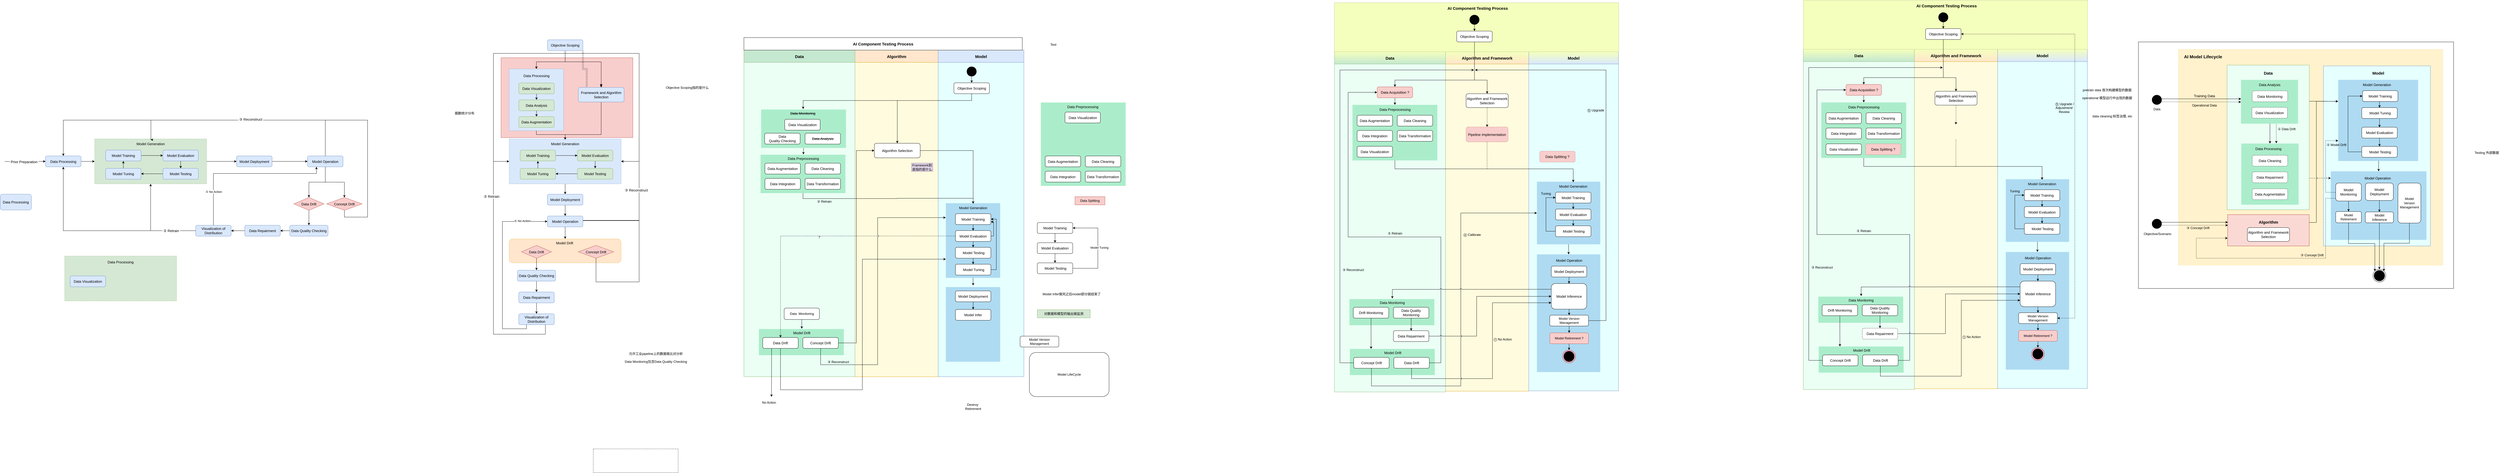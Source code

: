 <mxfile version="22.1.21" type="github">
  <diagram name="第 1 页" id="kjWoDe90movP3GVGkAOm">
    <mxGraphModel dx="1716" dy="1795" grid="0" gridSize="10" guides="1" tooltips="1" connect="1" arrows="1" fold="1" page="0" pageScale="1" pageWidth="827" pageHeight="1169" math="0" shadow="0">
      <root>
        <mxCell id="0" />
        <mxCell id="1" parent="0" />
        <mxCell id="q6233Pr4W-4vrNPQ77tR-62" value="" style="rounded=0;whiteSpace=wrap;html=1;" vertex="1" parent="1">
          <mxGeometry x="7759" y="-313" width="1155" height="905" as="geometry" />
        </mxCell>
        <mxCell id="q6233Pr4W-4vrNPQ77tR-43" value="" style="rounded=0;whiteSpace=wrap;html=1;fillColor=#fff2cc;strokeColor=#d6b656;dashed=1;dashPattern=1 4;" vertex="1" parent="1">
          <mxGeometry x="7905" y="-286" width="970" height="793" as="geometry" />
        </mxCell>
        <mxCell id="MFeed4d9ZoU8dtEDPjQN-121" value="" style="rounded=0;whiteSpace=wrap;html=1;dashed=1;fontSize=13;fillColor=#ABEDCB;strokeColor=none;" parent="1" vertex="1">
          <mxGeometry x="3737" y="-90.75" width="311" height="303.5" as="geometry" />
        </mxCell>
        <mxCell id="MFeed4d9ZoU8dtEDPjQN-88" value="" style="rounded=0;whiteSpace=wrap;html=1;fillColor=#f8cecc;strokeColor=#b85450;" parent="1" vertex="1">
          <mxGeometry x="1759" y="-255" width="483" height="293" as="geometry" />
        </mxCell>
        <mxCell id="MFeed4d9ZoU8dtEDPjQN-4" value="Algorithm" style="swimlane;whiteSpace=wrap;html=1;startSize=45;fontSize=15;fillColor=#ffe6cc;strokeColor=#d79b00;swimlaneFillColor=#FFFBDE;" parent="1" vertex="1">
          <mxGeometry x="3056" y="-283" width="305" height="1199" as="geometry" />
        </mxCell>
        <mxCell id="MFeed4d9ZoU8dtEDPjQN-16" value="Algorithm Selection" style="rounded=1;whiteSpace=wrap;html=1;fontSize=13;" parent="MFeed4d9ZoU8dtEDPjQN-4" vertex="1">
          <mxGeometry x="71" y="342" width="168" height="53.5" as="geometry" />
        </mxCell>
        <mxCell id="MFeed4d9ZoU8dtEDPjQN-127" value="Framework到底指的是什么" style="text;html=1;strokeColor=#9673a6;fillColor=#e1d5e7;align=center;verticalAlign=middle;whiteSpace=wrap;rounded=0;" parent="MFeed4d9ZoU8dtEDPjQN-4" vertex="1">
          <mxGeometry x="207" y="415" width="78" height="30" as="geometry" />
        </mxCell>
        <mxCell id="Fn_SYdDXyTarmtpHNBiJ-152" value="" style="rounded=1;whiteSpace=wrap;html=1;fillColor=#ffe6cc;strokeColor=#d79b00;dashed=1;" parent="1" vertex="1">
          <mxGeometry x="1789" y="410" width="410" height="88" as="geometry" />
        </mxCell>
        <mxCell id="Fn_SYdDXyTarmtpHNBiJ-78" style="edgeStyle=orthogonalEdgeStyle;rounded=0;orthogonalLoop=1;jettySize=auto;html=1;exitX=1;exitY=0.5;exitDx=0;exitDy=0;entryX=0;entryY=0.5;entryDx=0;entryDy=0;" parent="1" source="Fn_SYdDXyTarmtpHNBiJ-5" target="Fn_SYdDXyTarmtpHNBiJ-33" edge="1">
          <mxGeometry relative="1" as="geometry" />
        </mxCell>
        <mxCell id="Fn_SYdDXyTarmtpHNBiJ-5" value="" style="rounded=0;whiteSpace=wrap;html=1;dashed=1;fillColor=#d5e8d4;strokeColor=#82b366;fontSize=13;" parent="1" vertex="1">
          <mxGeometry x="270" y="43" width="410" height="165" as="geometry" />
        </mxCell>
        <mxCell id="Fn_SYdDXyTarmtpHNBiJ-12" style="edgeStyle=orthogonalEdgeStyle;rounded=0;orthogonalLoop=1;jettySize=auto;html=1;exitX=1;exitY=0.5;exitDx=0;exitDy=0;entryX=0;entryY=0.5;entryDx=0;entryDy=0;fontSize=13;" parent="1" edge="1">
          <mxGeometry relative="1" as="geometry">
            <mxPoint x="440.0" y="104" as="sourcePoint" />
            <mxPoint x="520.0" y="104" as="targetPoint" />
          </mxGeometry>
        </mxCell>
        <mxCell id="Fn_SYdDXyTarmtpHNBiJ-18" style="edgeStyle=orthogonalEdgeStyle;rounded=0;orthogonalLoop=1;jettySize=auto;html=1;exitX=0.5;exitY=1;exitDx=0;exitDy=0;entryX=0.5;entryY=0;entryDx=0;entryDy=0;fontSize=13;" parent="1" edge="1">
          <mxGeometry relative="1" as="geometry">
            <mxPoint x="585.0" y="124" as="sourcePoint" />
            <mxPoint x="585.0" y="151" as="targetPoint" />
          </mxGeometry>
        </mxCell>
        <mxCell id="Fn_SYdDXyTarmtpHNBiJ-19" style="edgeStyle=orthogonalEdgeStyle;rounded=0;orthogonalLoop=1;jettySize=auto;html=1;exitX=0;exitY=0.5;exitDx=0;exitDy=0;entryX=1;entryY=0.5;entryDx=0;entryDy=0;fontSize=13;" parent="1" edge="1">
          <mxGeometry relative="1" as="geometry">
            <mxPoint x="520.0" y="171" as="sourcePoint" />
            <mxPoint x="440.0" y="171" as="targetPoint" />
          </mxGeometry>
        </mxCell>
        <mxCell id="Fn_SYdDXyTarmtpHNBiJ-6" value="Model Generation" style="text;html=1;strokeColor=none;fillColor=none;align=center;verticalAlign=middle;whiteSpace=wrap;rounded=0;fontSize=13;" parent="1" vertex="1">
          <mxGeometry x="385" y="46" width="180" height="30" as="geometry" />
        </mxCell>
        <mxCell id="Fn_SYdDXyTarmtpHNBiJ-20" style="edgeStyle=orthogonalEdgeStyle;rounded=0;orthogonalLoop=1;jettySize=auto;html=1;exitX=0.5;exitY=0;exitDx=0;exitDy=0;entryX=0.5;entryY=1;entryDx=0;entryDy=0;fontSize=13;" parent="1" edge="1">
          <mxGeometry relative="1" as="geometry">
            <mxPoint x="375.0" y="151" as="sourcePoint" />
            <mxPoint x="375.0" y="124" as="targetPoint" />
          </mxGeometry>
        </mxCell>
        <mxCell id="Fn_SYdDXyTarmtpHNBiJ-25" style="edgeStyle=orthogonalEdgeStyle;rounded=0;orthogonalLoop=1;jettySize=auto;html=1;exitX=1;exitY=0.5;exitDx=0;exitDy=0;entryX=0;entryY=0.5;entryDx=0;entryDy=0;fontSize=13;" parent="1" source="Fn_SYdDXyTarmtpHNBiJ-24" target="Fn_SYdDXyTarmtpHNBiJ-5" edge="1">
          <mxGeometry relative="1" as="geometry" />
        </mxCell>
        <mxCell id="Fn_SYdDXyTarmtpHNBiJ-50" style="edgeStyle=orthogonalEdgeStyle;rounded=0;orthogonalLoop=1;jettySize=auto;html=1;entryX=0;entryY=0.5;entryDx=0;entryDy=0;fontSize=13;" parent="1" target="Fn_SYdDXyTarmtpHNBiJ-24" edge="1">
          <mxGeometry relative="1" as="geometry">
            <mxPoint x="-50" y="125" as="targetPoint" />
            <mxPoint x="-60" y="126" as="sourcePoint" />
          </mxGeometry>
        </mxCell>
        <mxCell id="Fn_SYdDXyTarmtpHNBiJ-51" value="&amp;nbsp;Prior Preparation&amp;nbsp;" style="edgeLabel;html=1;align=center;verticalAlign=middle;resizable=0;points=[];fontSize=13;" parent="Fn_SYdDXyTarmtpHNBiJ-50" vertex="1" connectable="0">
          <mxGeometry x="-0.065" relative="1" as="geometry">
            <mxPoint as="offset" />
          </mxGeometry>
        </mxCell>
        <mxCell id="Fn_SYdDXyTarmtpHNBiJ-24" value="Data Processing" style="rounded=1;whiteSpace=wrap;html=1;fillColor=#dae8fc;strokeColor=#6c8ebf;fontSize=13;" parent="1" vertex="1">
          <mxGeometry x="90" y="105.5" width="130" height="40" as="geometry" />
        </mxCell>
        <mxCell id="Fn_SYdDXyTarmtpHNBiJ-26" value="Model Training" style="rounded=1;whiteSpace=wrap;html=1;fillColor=#dae8fc;strokeColor=#6c8ebf;fontSize=13;" parent="1" vertex="1">
          <mxGeometry x="310" y="84" width="130" height="40" as="geometry" />
        </mxCell>
        <mxCell id="Fn_SYdDXyTarmtpHNBiJ-60" style="edgeStyle=orthogonalEdgeStyle;rounded=0;orthogonalLoop=1;jettySize=auto;html=1;exitX=0.5;exitY=0;exitDx=0;exitDy=0;entryX=0.5;entryY=0;entryDx=0;entryDy=0;fontSize=13;" parent="1" source="Fn_SYdDXyTarmtpHNBiJ-28" target="Fn_SYdDXyTarmtpHNBiJ-6" edge="1">
          <mxGeometry relative="1" as="geometry">
            <Array as="points">
              <mxPoint x="1115" y="-26" />
              <mxPoint x="476" y="-26" />
              <mxPoint x="476" y="46" />
            </Array>
          </mxGeometry>
        </mxCell>
        <mxCell id="Fn_SYdDXyTarmtpHNBiJ-28" value="Model Operation" style="rounded=1;whiteSpace=wrap;html=1;fillColor=#dae8fc;strokeColor=#6c8ebf;fontSize=13;" parent="1" vertex="1">
          <mxGeometry x="1050" y="105.5" width="130" height="40" as="geometry" />
        </mxCell>
        <mxCell id="Fn_SYdDXyTarmtpHNBiJ-30" value="Model Tuning" style="rounded=1;whiteSpace=wrap;html=1;fillColor=#dae8fc;strokeColor=#6c8ebf;fontSize=13;" parent="1" vertex="1">
          <mxGeometry x="310" y="151" width="130" height="40" as="geometry" />
        </mxCell>
        <mxCell id="Fn_SYdDXyTarmtpHNBiJ-31" value="Model Evaluation" style="rounded=1;whiteSpace=wrap;html=1;fillColor=#dae8fc;strokeColor=#6c8ebf;fontSize=13;" parent="1" vertex="1">
          <mxGeometry x="520" y="84" width="130" height="40" as="geometry" />
        </mxCell>
        <mxCell id="Fn_SYdDXyTarmtpHNBiJ-32" value="Model Testing" style="rounded=1;whiteSpace=wrap;html=1;fillColor=#dae8fc;strokeColor=#6c8ebf;fontSize=13;" parent="1" vertex="1">
          <mxGeometry x="520" y="151" width="130" height="40" as="geometry" />
        </mxCell>
        <mxCell id="Fn_SYdDXyTarmtpHNBiJ-42" style="edgeStyle=orthogonalEdgeStyle;rounded=0;orthogonalLoop=1;jettySize=auto;html=1;exitX=1;exitY=0.5;exitDx=0;exitDy=0;entryX=0;entryY=0.5;entryDx=0;entryDy=0;fontSize=13;" parent="1" source="Fn_SYdDXyTarmtpHNBiJ-33" target="Fn_SYdDXyTarmtpHNBiJ-28" edge="1">
          <mxGeometry relative="1" as="geometry" />
        </mxCell>
        <mxCell id="Fn_SYdDXyTarmtpHNBiJ-33" value="Model Deployment" style="rounded=1;whiteSpace=wrap;html=1;fillColor=#dae8fc;strokeColor=#6c8ebf;fontSize=13;" parent="1" vertex="1">
          <mxGeometry x="790" y="105.5" width="130" height="40" as="geometry" />
        </mxCell>
        <mxCell id="Fn_SYdDXyTarmtpHNBiJ-73" style="edgeStyle=orthogonalEdgeStyle;rounded=0;orthogonalLoop=1;jettySize=auto;html=1;exitX=0.5;exitY=1;exitDx=0;exitDy=0;exitPerimeter=0;entryX=0.5;entryY=0;entryDx=0;entryDy=0;" parent="1" source="Fn_SYdDXyTarmtpHNBiJ-37" target="Fn_SYdDXyTarmtpHNBiJ-69" edge="1">
          <mxGeometry relative="1" as="geometry" />
        </mxCell>
        <mxCell id="Fn_SYdDXyTarmtpHNBiJ-37" value="Data Drift" style="strokeWidth=1;html=1;shape=mxgraph.flowchart.decision;whiteSpace=wrap;fillColor=#f8cecc;strokeColor=#b85450;fontSize=13;" parent="1" vertex="1">
          <mxGeometry x="1000" y="258" width="110" height="47" as="geometry" />
        </mxCell>
        <mxCell id="Fn_SYdDXyTarmtpHNBiJ-64" style="edgeStyle=orthogonalEdgeStyle;rounded=0;orthogonalLoop=1;jettySize=auto;html=1;entryX=0.5;entryY=0;entryDx=0;entryDy=0;fontSize=13;exitX=0.5;exitY=1;exitDx=0;exitDy=0;exitPerimeter=0;" parent="1" source="Fn_SYdDXyTarmtpHNBiJ-38" target="Fn_SYdDXyTarmtpHNBiJ-24" edge="1">
          <mxGeometry relative="1" as="geometry">
            <mxPoint x="1250" y="282" as="sourcePoint" />
            <Array as="points">
              <mxPoint x="1185" y="330" />
              <mxPoint x="1270" y="330" />
              <mxPoint x="1270" y="-26" />
              <mxPoint x="155" y="-26" />
            </Array>
          </mxGeometry>
        </mxCell>
        <mxCell id="Fn_SYdDXyTarmtpHNBiJ-38" value="Concept Drift" style="strokeWidth=1;html=1;shape=mxgraph.flowchart.decision;whiteSpace=wrap;fillColor=#f8cecc;strokeColor=#b85450;fontSize=13;" parent="1" vertex="1">
          <mxGeometry x="1120" y="258" width="130" height="47" as="geometry" />
        </mxCell>
        <mxCell id="Fn_SYdDXyTarmtpHNBiJ-40" style="edgeStyle=orthogonalEdgeStyle;rounded=0;orthogonalLoop=1;jettySize=auto;html=1;exitX=0.5;exitY=1;exitDx=0;exitDy=0;entryX=0.5;entryY=0;entryDx=0;entryDy=0;entryPerimeter=0;fontSize=13;" parent="1" source="Fn_SYdDXyTarmtpHNBiJ-28" target="Fn_SYdDXyTarmtpHNBiJ-37" edge="1">
          <mxGeometry relative="1" as="geometry" />
        </mxCell>
        <mxCell id="Fn_SYdDXyTarmtpHNBiJ-41" style="edgeStyle=orthogonalEdgeStyle;rounded=0;orthogonalLoop=1;jettySize=auto;html=1;exitX=0.5;exitY=1;exitDx=0;exitDy=0;entryX=0.5;entryY=0;entryDx=0;entryDy=0;entryPerimeter=0;fontSize=13;" parent="1" source="Fn_SYdDXyTarmtpHNBiJ-28" target="Fn_SYdDXyTarmtpHNBiJ-38" edge="1">
          <mxGeometry relative="1" as="geometry" />
        </mxCell>
        <mxCell id="Fn_SYdDXyTarmtpHNBiJ-59" style="edgeStyle=orthogonalEdgeStyle;rounded=0;orthogonalLoop=1;jettySize=auto;html=1;exitX=0;exitY=0.5;exitDx=0;exitDy=0;entryX=0.5;entryY=1;entryDx=0;entryDy=0;fontSize=13;" parent="1" source="Fn_SYdDXyTarmtpHNBiJ-46" target="Fn_SYdDXyTarmtpHNBiJ-5" edge="1">
          <mxGeometry relative="1" as="geometry" />
        </mxCell>
        <mxCell id="Fn_SYdDXyTarmtpHNBiJ-53" style="edgeStyle=orthogonalEdgeStyle;rounded=0;orthogonalLoop=1;jettySize=auto;html=1;exitX=0;exitY=0.5;exitDx=0;exitDy=0;entryX=0.5;entryY=1;entryDx=0;entryDy=0;fontSize=13;" parent="1" source="Fn_SYdDXyTarmtpHNBiJ-46" target="Fn_SYdDXyTarmtpHNBiJ-24" edge="1">
          <mxGeometry relative="1" as="geometry" />
        </mxCell>
        <mxCell id="Fn_SYdDXyTarmtpHNBiJ-54" value="&amp;nbsp;②&amp;nbsp;Retrain&amp;nbsp;" style="edgeLabel;html=1;align=center;verticalAlign=middle;resizable=0;points=[];fontSize=13;" parent="Fn_SYdDXyTarmtpHNBiJ-53" vertex="1" connectable="0">
          <mxGeometry x="-0.463" y="-3" relative="1" as="geometry">
            <mxPoint x="103" y="3" as="offset" />
          </mxGeometry>
        </mxCell>
        <mxCell id="Fn_SYdDXyTarmtpHNBiJ-79" style="edgeStyle=orthogonalEdgeStyle;rounded=0;orthogonalLoop=1;jettySize=auto;html=1;exitX=0.5;exitY=0;exitDx=0;exitDy=0;entryX=0.25;entryY=1;entryDx=0;entryDy=0;" parent="1" source="Fn_SYdDXyTarmtpHNBiJ-46" target="Fn_SYdDXyTarmtpHNBiJ-28" edge="1">
          <mxGeometry relative="1" as="geometry">
            <Array as="points">
              <mxPoint x="705" y="170" />
              <mxPoint x="1082" y="170" />
            </Array>
          </mxGeometry>
        </mxCell>
        <mxCell id="Fn_SYdDXyTarmtpHNBiJ-81" value="① No Action" style="edgeLabel;html=1;align=center;verticalAlign=middle;resizable=0;points=[];" parent="Fn_SYdDXyTarmtpHNBiJ-79" vertex="1" connectable="0">
          <mxGeometry x="-0.585" y="-1" relative="1" as="geometry">
            <mxPoint as="offset" />
          </mxGeometry>
        </mxCell>
        <mxCell id="Fn_SYdDXyTarmtpHNBiJ-46" value="Visualization of Distribution" style="rounded=1;whiteSpace=wrap;html=1;fillColor=#dae8fc;strokeColor=#6c8ebf;fontSize=13;" parent="1" vertex="1">
          <mxGeometry x="640" y="360" width="130" height="40" as="geometry" />
        </mxCell>
        <mxCell id="Fn_SYdDXyTarmtpHNBiJ-65" value="&lt;span style=&quot;color: rgb(0, 0, 0); font-family: Helvetica; font-size: 13px; font-style: normal; font-variant-ligatures: normal; font-variant-caps: normal; font-weight: 400; letter-spacing: normal; orphans: 2; text-align: center; text-indent: 0px; text-transform: none; widows: 2; word-spacing: 0px; -webkit-text-stroke-width: 0px; background-color: rgb(255, 255, 255); text-decoration-thickness: initial; text-decoration-style: initial; text-decoration-color: initial; float: none; display: inline !important;&quot;&gt;&amp;nbsp;③ Reconstruct&amp;nbsp;&lt;/span&gt;" style="text;whiteSpace=wrap;html=1;" parent="1" vertex="1">
          <mxGeometry x="794.0" y="-43.0" width="121" height="38" as="geometry" />
        </mxCell>
        <mxCell id="Fn_SYdDXyTarmtpHNBiJ-74" style="edgeStyle=orthogonalEdgeStyle;rounded=0;orthogonalLoop=1;jettySize=auto;html=1;exitX=0;exitY=0.5;exitDx=0;exitDy=0;entryX=1;entryY=0.5;entryDx=0;entryDy=0;" parent="1" source="Fn_SYdDXyTarmtpHNBiJ-69" target="Fn_SYdDXyTarmtpHNBiJ-71" edge="1">
          <mxGeometry relative="1" as="geometry" />
        </mxCell>
        <mxCell id="Fn_SYdDXyTarmtpHNBiJ-69" value="Data Quality Checking" style="rounded=1;whiteSpace=wrap;html=1;fillColor=#dae8fc;strokeColor=#6c8ebf;fontSize=13;" parent="1" vertex="1">
          <mxGeometry x="985" y="360" width="140" height="40" as="geometry" />
        </mxCell>
        <mxCell id="Fn_SYdDXyTarmtpHNBiJ-77" style="edgeStyle=orthogonalEdgeStyle;rounded=0;orthogonalLoop=1;jettySize=auto;html=1;exitX=0;exitY=0.5;exitDx=0;exitDy=0;entryX=1;entryY=0.5;entryDx=0;entryDy=0;" parent="1" source="Fn_SYdDXyTarmtpHNBiJ-71" target="Fn_SYdDXyTarmtpHNBiJ-46" edge="1">
          <mxGeometry relative="1" as="geometry" />
        </mxCell>
        <mxCell id="Fn_SYdDXyTarmtpHNBiJ-71" value="Data Repairment" style="rounded=1;whiteSpace=wrap;html=1;fillColor=#dae8fc;strokeColor=#6c8ebf;fontSize=13;" parent="1" vertex="1">
          <mxGeometry x="820" y="360" width="130" height="40" as="geometry" />
        </mxCell>
        <mxCell id="Fn_SYdDXyTarmtpHNBiJ-82" value="Data Processing" style="rounded=1;whiteSpace=wrap;html=1;fillColor=#dae8fc;strokeColor=#6c8ebf;fontSize=13;" parent="1" vertex="1">
          <mxGeometry x="-76" y="246" width="114" height="58" as="geometry" />
        </mxCell>
        <mxCell id="Fn_SYdDXyTarmtpHNBiJ-83" value="" style="rounded=0;whiteSpace=wrap;html=1;dashed=1;fillColor=#d5e8d4;strokeColor=#82b366;fontSize=13;" parent="1" vertex="1">
          <mxGeometry x="160" y="473" width="410" height="165" as="geometry" />
        </mxCell>
        <mxCell id="Fn_SYdDXyTarmtpHNBiJ-84" value="Data Processing" style="text;html=1;strokeColor=none;fillColor=none;align=center;verticalAlign=middle;whiteSpace=wrap;rounded=0;fontSize=13;" parent="1" vertex="1">
          <mxGeometry x="275" y="480" width="180" height="30" as="geometry" />
        </mxCell>
        <mxCell id="Fn_SYdDXyTarmtpHNBiJ-86" value="Data Visualization" style="rounded=1;whiteSpace=wrap;html=1;fillColor=#dae8fc;strokeColor=#6c8ebf;fontSize=13;" parent="1" vertex="1">
          <mxGeometry x="180" y="546" width="130" height="40" as="geometry" />
        </mxCell>
        <mxCell id="Fn_SYdDXyTarmtpHNBiJ-120" style="edgeStyle=orthogonalEdgeStyle;rounded=0;orthogonalLoop=1;jettySize=auto;html=1;exitX=0.5;exitY=1;exitDx=0;exitDy=0;entryX=0.5;entryY=0;entryDx=0;entryDy=0;" parent="1" source="Fn_SYdDXyTarmtpHNBiJ-88" target="Fn_SYdDXyTarmtpHNBiJ-102" edge="1">
          <mxGeometry relative="1" as="geometry" />
        </mxCell>
        <mxCell id="Fn_SYdDXyTarmtpHNBiJ-88" value="" style="rounded=0;whiteSpace=wrap;html=1;dashed=1;fillColor=#dae8fc;strokeColor=#6c8ebf;fontSize=13;" parent="1" vertex="1">
          <mxGeometry x="1789" y="43" width="410" height="165" as="geometry" />
        </mxCell>
        <mxCell id="Fn_SYdDXyTarmtpHNBiJ-89" style="edgeStyle=orthogonalEdgeStyle;rounded=0;orthogonalLoop=1;jettySize=auto;html=1;exitX=1;exitY=0.5;exitDx=0;exitDy=0;entryX=0;entryY=0.5;entryDx=0;entryDy=0;fontSize=13;" parent="1" edge="1">
          <mxGeometry relative="1" as="geometry">
            <mxPoint x="1959.0" y="104" as="sourcePoint" />
            <mxPoint x="2039.0" y="104" as="targetPoint" />
          </mxGeometry>
        </mxCell>
        <mxCell id="Fn_SYdDXyTarmtpHNBiJ-90" style="edgeStyle=orthogonalEdgeStyle;rounded=0;orthogonalLoop=1;jettySize=auto;html=1;exitX=0.5;exitY=1;exitDx=0;exitDy=0;entryX=0.5;entryY=0;entryDx=0;entryDy=0;fontSize=13;" parent="1" edge="1">
          <mxGeometry relative="1" as="geometry">
            <mxPoint x="2104" y="124" as="sourcePoint" />
            <mxPoint x="2104" y="151" as="targetPoint" />
          </mxGeometry>
        </mxCell>
        <mxCell id="Fn_SYdDXyTarmtpHNBiJ-91" style="edgeStyle=orthogonalEdgeStyle;rounded=0;orthogonalLoop=1;jettySize=auto;html=1;exitX=0;exitY=0.5;exitDx=0;exitDy=0;entryX=1;entryY=0.5;entryDx=0;entryDy=0;fontSize=13;" parent="1" edge="1">
          <mxGeometry relative="1" as="geometry">
            <mxPoint x="2039.0" y="171" as="sourcePoint" />
            <mxPoint x="1959.0" y="171" as="targetPoint" />
          </mxGeometry>
        </mxCell>
        <mxCell id="Fn_SYdDXyTarmtpHNBiJ-92" value="Model Generation" style="text;html=1;strokeColor=none;fillColor=none;align=center;verticalAlign=middle;whiteSpace=wrap;rounded=0;fontSize=13;" parent="1" vertex="1">
          <mxGeometry x="1904" y="46" width="180" height="30" as="geometry" />
        </mxCell>
        <mxCell id="Fn_SYdDXyTarmtpHNBiJ-93" style="edgeStyle=orthogonalEdgeStyle;rounded=0;orthogonalLoop=1;jettySize=auto;html=1;exitX=0.5;exitY=0;exitDx=0;exitDy=0;entryX=0.5;entryY=1;entryDx=0;entryDy=0;fontSize=13;" parent="1" edge="1">
          <mxGeometry relative="1" as="geometry">
            <mxPoint x="1894.0" y="151" as="sourcePoint" />
            <mxPoint x="1894.0" y="124" as="targetPoint" />
          </mxGeometry>
        </mxCell>
        <mxCell id="Fn_SYdDXyTarmtpHNBiJ-95" value="Model Training" style="rounded=1;whiteSpace=wrap;html=1;fillColor=#d5e8d4;strokeColor=#82b366;fontSize=13;" parent="1" vertex="1">
          <mxGeometry x="1829" y="84" width="130" height="40" as="geometry" />
        </mxCell>
        <mxCell id="Fn_SYdDXyTarmtpHNBiJ-130" style="edgeStyle=orthogonalEdgeStyle;rounded=0;orthogonalLoop=1;jettySize=auto;html=1;exitX=1;exitY=0.5;exitDx=0;exitDy=0;entryX=1;entryY=0.5;entryDx=0;entryDy=0;" parent="1" source="Fn_SYdDXyTarmtpHNBiJ-97" target="Fn_SYdDXyTarmtpHNBiJ-88" edge="1">
          <mxGeometry relative="1" as="geometry">
            <Array as="points">
              <mxPoint x="2059" y="343" />
              <mxPoint x="2265" y="343" />
              <mxPoint x="2265" y="125" />
            </Array>
          </mxGeometry>
        </mxCell>
        <mxCell id="Fn_SYdDXyTarmtpHNBiJ-153" style="edgeStyle=orthogonalEdgeStyle;rounded=0;orthogonalLoop=1;jettySize=auto;html=1;exitX=0.5;exitY=1;exitDx=0;exitDy=0;entryX=0.5;entryY=0;entryDx=0;entryDy=0;" parent="1" source="Fn_SYdDXyTarmtpHNBiJ-97" target="Fn_SYdDXyTarmtpHNBiJ-152" edge="1">
          <mxGeometry relative="1" as="geometry" />
        </mxCell>
        <mxCell id="Fn_SYdDXyTarmtpHNBiJ-163" style="edgeStyle=orthogonalEdgeStyle;rounded=0;orthogonalLoop=1;jettySize=auto;html=1;exitX=1;exitY=0.5;exitDx=0;exitDy=0;entryX=0.5;entryY=0;entryDx=0;entryDy=0;" parent="1" edge="1">
          <mxGeometry relative="1" as="geometry">
            <mxPoint x="2059" y="342" as="sourcePoint" />
            <mxPoint x="2126.0" y="-150" as="targetPoint" />
            <Array as="points">
              <mxPoint x="2265" y="342" />
              <mxPoint x="2265" y="-271" />
              <mxPoint x="1994" y="-271" />
              <mxPoint x="1994" y="-240" />
              <mxPoint x="2126" y="-240" />
            </Array>
          </mxGeometry>
        </mxCell>
        <mxCell id="Fn_SYdDXyTarmtpHNBiJ-97" value="Model Operation" style="rounded=1;whiteSpace=wrap;html=1;fillColor=#dae8fc;strokeColor=#6c8ebf;fontSize=13;" parent="1" vertex="1">
          <mxGeometry x="1929" y="326" width="130" height="40" as="geometry" />
        </mxCell>
        <mxCell id="Fn_SYdDXyTarmtpHNBiJ-98" value="Model Tuning" style="rounded=1;whiteSpace=wrap;html=1;fillColor=#d5e8d4;strokeColor=#82b366;fontSize=13;" parent="1" vertex="1">
          <mxGeometry x="1829" y="151" width="130" height="40" as="geometry" />
        </mxCell>
        <mxCell id="Fn_SYdDXyTarmtpHNBiJ-99" value="Model Evaluation" style="rounded=1;whiteSpace=wrap;html=1;fillColor=#d5e8d4;strokeColor=#82b366;fontSize=13;" parent="1" vertex="1">
          <mxGeometry x="2039" y="84" width="130" height="40" as="geometry" />
        </mxCell>
        <mxCell id="Fn_SYdDXyTarmtpHNBiJ-100" value="Model Testing" style="rounded=1;whiteSpace=wrap;html=1;fillColor=#d5e8d4;strokeColor=#82b366;fontSize=13;" parent="1" vertex="1">
          <mxGeometry x="2039" y="151" width="130" height="40" as="geometry" />
        </mxCell>
        <mxCell id="Fn_SYdDXyTarmtpHNBiJ-123" style="edgeStyle=orthogonalEdgeStyle;rounded=0;orthogonalLoop=1;jettySize=auto;html=1;exitX=0.5;exitY=1;exitDx=0;exitDy=0;entryX=0.5;entryY=0;entryDx=0;entryDy=0;" parent="1" source="Fn_SYdDXyTarmtpHNBiJ-102" target="Fn_SYdDXyTarmtpHNBiJ-97" edge="1">
          <mxGeometry relative="1" as="geometry" />
        </mxCell>
        <mxCell id="Fn_SYdDXyTarmtpHNBiJ-102" value="Model Deployment" style="rounded=1;whiteSpace=wrap;html=1;fillColor=#dae8fc;strokeColor=#6c8ebf;fontSize=13;" parent="1" vertex="1">
          <mxGeometry x="1929" y="246" width="130" height="40" as="geometry" />
        </mxCell>
        <mxCell id="Fn_SYdDXyTarmtpHNBiJ-103" style="edgeStyle=orthogonalEdgeStyle;rounded=0;orthogonalLoop=1;jettySize=auto;html=1;entryX=0.5;entryY=0;entryDx=0;entryDy=0;" parent="1" source="Fn_SYdDXyTarmtpHNBiJ-104" target="Fn_SYdDXyTarmtpHNBiJ-117" edge="1">
          <mxGeometry relative="1" as="geometry">
            <mxPoint x="1889" y="488.0" as="sourcePoint" />
          </mxGeometry>
        </mxCell>
        <mxCell id="Fn_SYdDXyTarmtpHNBiJ-104" value="Data Drift" style="strokeWidth=1;html=1;shape=mxgraph.flowchart.decision;whiteSpace=wrap;fillColor=#f8cecc;strokeColor=#b85450;fontSize=13;" parent="1" vertex="1">
          <mxGeometry x="1834" y="434" width="110" height="47" as="geometry" />
        </mxCell>
        <mxCell id="Fn_SYdDXyTarmtpHNBiJ-131" style="edgeStyle=orthogonalEdgeStyle;rounded=0;orthogonalLoop=1;jettySize=auto;html=1;exitX=0.25;exitY=1;exitDx=0;exitDy=0;entryX=0;entryY=0.5;entryDx=0;entryDy=0;" parent="1" source="Fn_SYdDXyTarmtpHNBiJ-114" target="Fn_SYdDXyTarmtpHNBiJ-97" edge="1">
          <mxGeometry relative="1" as="geometry">
            <Array as="points">
              <mxPoint x="1852" y="725" />
              <mxPoint x="1852" y="740" />
              <mxPoint x="1764" y="740" />
              <mxPoint x="1764" y="346" />
            </Array>
          </mxGeometry>
        </mxCell>
        <mxCell id="Fn_SYdDXyTarmtpHNBiJ-132" style="edgeStyle=orthogonalEdgeStyle;rounded=0;orthogonalLoop=1;jettySize=auto;html=1;exitX=0.75;exitY=1;exitDx=0;exitDy=0;entryX=0;entryY=0.5;entryDx=0;entryDy=0;" parent="1" source="Fn_SYdDXyTarmtpHNBiJ-114" target="Fn_SYdDXyTarmtpHNBiJ-88" edge="1">
          <mxGeometry relative="1" as="geometry">
            <Array as="points">
              <mxPoint x="1922" y="760" />
              <mxPoint x="1731" y="760" />
              <mxPoint x="1731" y="126" />
            </Array>
          </mxGeometry>
        </mxCell>
        <mxCell id="Fn_SYdDXyTarmtpHNBiJ-162" style="edgeStyle=orthogonalEdgeStyle;rounded=0;orthogonalLoop=1;jettySize=auto;html=1;exitX=0.75;exitY=1;exitDx=0;exitDy=0;entryX=0.5;entryY=0;entryDx=0;entryDy=0;" parent="1" source="Fn_SYdDXyTarmtpHNBiJ-114" target="Fn_SYdDXyTarmtpHNBiJ-135" edge="1">
          <mxGeometry relative="1" as="geometry">
            <Array as="points">
              <mxPoint x="1921" y="760" />
              <mxPoint x="1731" y="760" />
              <mxPoint x="1731" y="-271" />
              <mxPoint x="1994" y="-271" />
              <mxPoint x="1994" y="-240" />
              <mxPoint x="1889" y="-240" />
            </Array>
          </mxGeometry>
        </mxCell>
        <mxCell id="Fn_SYdDXyTarmtpHNBiJ-114" value="Visualization of Distribution" style="rounded=1;whiteSpace=wrap;html=1;fillColor=#dae8fc;strokeColor=#6c8ebf;fontSize=13;" parent="1" vertex="1">
          <mxGeometry x="1824" y="685" width="130" height="40" as="geometry" />
        </mxCell>
        <mxCell id="Fn_SYdDXyTarmtpHNBiJ-125" style="edgeStyle=orthogonalEdgeStyle;rounded=0;orthogonalLoop=1;jettySize=auto;html=1;exitX=0.5;exitY=1;exitDx=0;exitDy=0;entryX=0.5;entryY=0;entryDx=0;entryDy=0;" parent="1" source="Fn_SYdDXyTarmtpHNBiJ-117" target="Fn_SYdDXyTarmtpHNBiJ-119" edge="1">
          <mxGeometry relative="1" as="geometry" />
        </mxCell>
        <mxCell id="Fn_SYdDXyTarmtpHNBiJ-117" value="Data Quality Checking" style="rounded=1;whiteSpace=wrap;html=1;fillColor=#dae8fc;strokeColor=#6c8ebf;fontSize=13;" parent="1" vertex="1">
          <mxGeometry x="1819" y="525" width="140" height="40" as="geometry" />
        </mxCell>
        <mxCell id="Fn_SYdDXyTarmtpHNBiJ-126" style="edgeStyle=orthogonalEdgeStyle;rounded=0;orthogonalLoop=1;jettySize=auto;html=1;exitX=0.5;exitY=1;exitDx=0;exitDy=0;entryX=0.5;entryY=0;entryDx=0;entryDy=0;" parent="1" source="Fn_SYdDXyTarmtpHNBiJ-119" target="Fn_SYdDXyTarmtpHNBiJ-114" edge="1">
          <mxGeometry relative="1" as="geometry" />
        </mxCell>
        <mxCell id="Fn_SYdDXyTarmtpHNBiJ-119" value="Data Repairment" style="rounded=1;whiteSpace=wrap;html=1;fillColor=#dae8fc;strokeColor=#6c8ebf;fontSize=13;" parent="1" vertex="1">
          <mxGeometry x="1824" y="605" width="130" height="40" as="geometry" />
        </mxCell>
        <mxCell id="Fn_SYdDXyTarmtpHNBiJ-133" value="① No Action" style="edgeLabel;html=1;align=center;verticalAlign=middle;resizable=0;points=[];" parent="1" vertex="1" connectable="0">
          <mxGeometry x="1110" y="263" as="geometry">
            <mxPoint x="727" y="81" as="offset" />
          </mxGeometry>
        </mxCell>
        <mxCell id="Fn_SYdDXyTarmtpHNBiJ-134" value="&amp;nbsp;②&amp;nbsp;Retrain&amp;nbsp;" style="edgeLabel;html=1;align=center;verticalAlign=middle;resizable=0;points=[];fontSize=13;" parent="1" vertex="1" connectable="0">
          <mxGeometry x="585.997" y="390" as="geometry">
            <mxPoint x="1138" y="-136" as="offset" />
          </mxGeometry>
        </mxCell>
        <mxCell id="Fn_SYdDXyTarmtpHNBiJ-145" style="edgeStyle=orthogonalEdgeStyle;rounded=0;orthogonalLoop=1;jettySize=auto;html=1;exitX=0.5;exitY=1;exitDx=0;exitDy=0;entryX=0.5;entryY=0;entryDx=0;entryDy=0;" parent="1" source="Fn_SYdDXyTarmtpHNBiJ-135" target="Fn_SYdDXyTarmtpHNBiJ-92" edge="1">
          <mxGeometry relative="1" as="geometry">
            <Array as="points">
              <mxPoint x="1888" y="27" />
              <mxPoint x="1994" y="27" />
            </Array>
          </mxGeometry>
        </mxCell>
        <mxCell id="Fn_SYdDXyTarmtpHNBiJ-135" value="" style="rounded=0;whiteSpace=wrap;html=1;dashed=1;fillColor=#dae8fc;strokeColor=#6c8ebf;fontSize=13;" parent="1" vertex="1">
          <mxGeometry x="1789" y="-214" width="199" height="227" as="geometry" />
        </mxCell>
        <mxCell id="Fn_SYdDXyTarmtpHNBiJ-139" value="Data Processing" style="text;html=1;strokeColor=none;fillColor=none;align=center;verticalAlign=middle;whiteSpace=wrap;rounded=0;fontSize=13;" parent="1" vertex="1">
          <mxGeometry x="1799" y="-204" width="180" height="30" as="geometry" />
        </mxCell>
        <mxCell id="Fn_SYdDXyTarmtpHNBiJ-148" style="edgeStyle=orthogonalEdgeStyle;rounded=0;orthogonalLoop=1;jettySize=auto;html=1;exitX=0.5;exitY=1;exitDx=0;exitDy=0;" parent="1" source="Fn_SYdDXyTarmtpHNBiJ-141" target="Fn_SYdDXyTarmtpHNBiJ-142" edge="1">
          <mxGeometry relative="1" as="geometry" />
        </mxCell>
        <mxCell id="Fn_SYdDXyTarmtpHNBiJ-141" value="Data Visualization" style="rounded=1;whiteSpace=wrap;html=1;fillColor=#d5e8d4;strokeColor=#82b366;fontSize=13;" parent="1" vertex="1">
          <mxGeometry x="1824" y="-162.5" width="130" height="40" as="geometry" />
        </mxCell>
        <mxCell id="Fn_SYdDXyTarmtpHNBiJ-149" style="edgeStyle=orthogonalEdgeStyle;rounded=0;orthogonalLoop=1;jettySize=auto;html=1;exitX=0.5;exitY=1;exitDx=0;exitDy=0;entryX=0.5;entryY=0;entryDx=0;entryDy=0;" parent="1" source="Fn_SYdDXyTarmtpHNBiJ-142" target="Fn_SYdDXyTarmtpHNBiJ-147" edge="1">
          <mxGeometry relative="1" as="geometry" />
        </mxCell>
        <mxCell id="Fn_SYdDXyTarmtpHNBiJ-142" value="Data Analysis" style="rounded=1;whiteSpace=wrap;html=1;fillColor=#d5e8d4;strokeColor=#82b366;fontSize=13;" parent="1" vertex="1">
          <mxGeometry x="1824" y="-100.5" width="130" height="40" as="geometry" />
        </mxCell>
        <mxCell id="Fn_SYdDXyTarmtpHNBiJ-155" style="edgeStyle=orthogonalEdgeStyle;rounded=0;orthogonalLoop=1;jettySize=auto;html=1;exitX=0.5;exitY=1;exitDx=0;exitDy=0;entryX=0.5;entryY=0;entryDx=0;entryDy=0;" parent="1" source="Fn_SYdDXyTarmtpHNBiJ-146" target="Fn_SYdDXyTarmtpHNBiJ-135" edge="1">
          <mxGeometry relative="1" as="geometry">
            <Array as="points">
              <mxPoint x="1994" y="-240" />
              <mxPoint x="1888" y="-240" />
            </Array>
          </mxGeometry>
        </mxCell>
        <mxCell id="Fn_SYdDXyTarmtpHNBiJ-159" style="edgeStyle=orthogonalEdgeStyle;rounded=0;orthogonalLoop=1;jettySize=auto;html=1;exitX=0.5;exitY=1;exitDx=0;exitDy=0;entryX=0.5;entryY=0;entryDx=0;entryDy=0;" parent="1" source="Fn_SYdDXyTarmtpHNBiJ-146" target="Fn_SYdDXyTarmtpHNBiJ-157" edge="1">
          <mxGeometry relative="1" as="geometry">
            <Array as="points">
              <mxPoint x="1994" y="-240" />
              <mxPoint x="2126" y="-240" />
            </Array>
          </mxGeometry>
        </mxCell>
        <mxCell id="Fn_SYdDXyTarmtpHNBiJ-146" value="Objective Scoping" style="rounded=1;whiteSpace=wrap;html=1;fillColor=#dae8fc;strokeColor=#6c8ebf;fontSize=13;" parent="1" vertex="1">
          <mxGeometry x="1929" y="-321" width="130" height="40" as="geometry" />
        </mxCell>
        <mxCell id="Fn_SYdDXyTarmtpHNBiJ-147" value="Data Augmentation" style="rounded=1;whiteSpace=wrap;html=1;fillColor=#d5e8d4;strokeColor=#82b366;fontSize=13;" parent="1" vertex="1">
          <mxGeometry x="1824" y="-39" width="130" height="40" as="geometry" />
        </mxCell>
        <mxCell id="Fn_SYdDXyTarmtpHNBiJ-151" style="edgeStyle=orthogonalEdgeStyle;rounded=0;orthogonalLoop=1;jettySize=auto;html=1;exitX=0.5;exitY=1;exitDx=0;exitDy=0;exitPerimeter=0;entryX=1;entryY=0.5;entryDx=0;entryDy=0;" parent="1" source="Fn_SYdDXyTarmtpHNBiJ-106" target="Fn_SYdDXyTarmtpHNBiJ-88" edge="1">
          <mxGeometry relative="1" as="geometry">
            <Array as="points">
              <mxPoint x="2107" y="568" />
              <mxPoint x="2265" y="568" />
              <mxPoint x="2265" y="125" />
            </Array>
          </mxGeometry>
        </mxCell>
        <mxCell id="Fn_SYdDXyTarmtpHNBiJ-106" value="Concept Drift" style="strokeWidth=1;html=1;shape=mxgraph.flowchart.decision;whiteSpace=wrap;fillColor=#f8cecc;strokeColor=#b85450;fontSize=13;" parent="1" vertex="1">
          <mxGeometry x="2042" y="434" width="130" height="47" as="geometry" />
        </mxCell>
        <mxCell id="Fn_SYdDXyTarmtpHNBiJ-154" value="Model Drift" style="text;html=1;strokeColor=none;fillColor=none;align=center;verticalAlign=middle;whiteSpace=wrap;rounded=0;fontSize=13;" parent="1" vertex="1">
          <mxGeometry x="1902" y="410" width="180" height="30" as="geometry" />
        </mxCell>
        <mxCell id="Fn_SYdDXyTarmtpHNBiJ-161" style="edgeStyle=orthogonalEdgeStyle;rounded=0;orthogonalLoop=1;jettySize=auto;html=1;exitX=0.5;exitY=1;exitDx=0;exitDy=0;entryX=0.5;entryY=0;entryDx=0;entryDy=0;" parent="1" source="Fn_SYdDXyTarmtpHNBiJ-157" target="Fn_SYdDXyTarmtpHNBiJ-92" edge="1">
          <mxGeometry relative="1" as="geometry">
            <Array as="points">
              <mxPoint x="2126" y="27" />
              <mxPoint x="1994" y="27" />
            </Array>
          </mxGeometry>
        </mxCell>
        <mxCell id="Fn_SYdDXyTarmtpHNBiJ-157" value="Framework and Algorithm Selection" style="rounded=1;whiteSpace=wrap;html=1;fillColor=#dae8fc;strokeColor=#6c8ebf;fontSize=13;" parent="1" vertex="1">
          <mxGeometry x="2042" y="-146" width="168" height="53.5" as="geometry" />
        </mxCell>
        <mxCell id="Fn_SYdDXyTarmtpHNBiJ-115" value="&lt;span style=&quot;color: rgb(0, 0, 0); font-family: Helvetica; font-size: 13px; font-style: normal; font-variant-ligatures: normal; font-variant-caps: normal; font-weight: 400; letter-spacing: normal; orphans: 2; text-align: center; text-indent: 0px; text-transform: none; widows: 2; word-spacing: 0px; -webkit-text-stroke-width: 0px; background-color: rgb(255, 255, 255); text-decoration-thickness: initial; text-decoration-style: initial; text-decoration-color: initial; float: none; display: inline !important;&quot;&gt;&amp;nbsp;③ Reconstruct&amp;nbsp;&lt;/span&gt;" style="text;whiteSpace=wrap;html=1;" parent="1" vertex="1">
          <mxGeometry x="2207.0" y="217.0" width="121" height="38" as="geometry" />
        </mxCell>
        <mxCell id="MFeed4d9ZoU8dtEDPjQN-1" value="&lt;font style=&quot;font-size: 15px;&quot;&gt;Data&lt;/font&gt;" style="swimlane;whiteSpace=wrap;html=1;startSize=45;fontSize=15;strokeColor=#82b366;fillColor=#C5E8D0;swimlaneFillColor=#EBFFF5;" parent="1" vertex="1">
          <mxGeometry x="2649" y="-283" width="407" height="1199" as="geometry">
            <mxRectangle x="2566" y="-283" width="68" height="45" as="alternateBounds" />
          </mxGeometry>
        </mxCell>
        <mxCell id="MFeed4d9ZoU8dtEDPjQN-39" value="" style="rounded=0;whiteSpace=wrap;html=1;dashed=1;fontSize=13;fillColor=#ABEDCB;strokeColor=none;" parent="MFeed4d9ZoU8dtEDPjQN-1" vertex="1">
          <mxGeometry x="55" y="1024" width="311" height="96" as="geometry" />
        </mxCell>
        <mxCell id="MFeed4d9ZoU8dtEDPjQN-40" value="Model Drift" style="text;html=1;strokeColor=none;fillColor=none;align=center;verticalAlign=middle;whiteSpace=wrap;rounded=0;fontSize=13;" parent="MFeed4d9ZoU8dtEDPjQN-1" vertex="1">
          <mxGeometry x="122" y="1023" width="180" height="30" as="geometry" />
        </mxCell>
        <mxCell id="MFeed4d9ZoU8dtEDPjQN-149" style="edgeStyle=orthogonalEdgeStyle;rounded=0;orthogonalLoop=1;jettySize=auto;html=1;exitX=0.25;exitY=1;exitDx=0;exitDy=0;" parent="MFeed4d9ZoU8dtEDPjQN-1" source="MFeed4d9ZoU8dtEDPjQN-41" edge="1">
          <mxGeometry relative="1" as="geometry">
            <mxPoint x="101" y="1273" as="targetPoint" />
          </mxGeometry>
        </mxCell>
        <mxCell id="MFeed4d9ZoU8dtEDPjQN-41" value="Data Drift" style="rounded=1;whiteSpace=wrap;html=1;fontSize=13;" parent="MFeed4d9ZoU8dtEDPjQN-1" vertex="1">
          <mxGeometry x="69" y="1055" width="130" height="40" as="geometry" />
        </mxCell>
        <mxCell id="MFeed4d9ZoU8dtEDPjQN-48" value="Concept Drift" style="rounded=1;whiteSpace=wrap;html=1;fontSize=13;" parent="MFeed4d9ZoU8dtEDPjQN-1" vertex="1">
          <mxGeometry x="216" y="1055" width="130" height="40" as="geometry" />
        </mxCell>
        <mxCell id="MFeed4d9ZoU8dtEDPjQN-72" value="&amp;nbsp;②&amp;nbsp;Retrain&amp;nbsp;" style="text;html=1;strokeColor=none;fillColor=none;align=center;verticalAlign=middle;whiteSpace=wrap;rounded=0;" parent="MFeed4d9ZoU8dtEDPjQN-1" vertex="1">
          <mxGeometry x="247" y="541" width="96" height="30" as="geometry" />
        </mxCell>
        <mxCell id="MFeed4d9ZoU8dtEDPjQN-55" value="&amp;nbsp;③ Reconstruct&amp;nbsp;" style="text;html=1;strokeColor=none;fillColor=none;align=center;verticalAlign=middle;whiteSpace=wrap;rounded=0;" parent="MFeed4d9ZoU8dtEDPjQN-1" vertex="1">
          <mxGeometry x="298" y="1130" width="96" height="30" as="geometry" />
        </mxCell>
        <mxCell id="MFeed4d9ZoU8dtEDPjQN-94" value="" style="rounded=0;whiteSpace=wrap;html=1;dashed=1;fontSize=13;fillColor=#ABEDCB;strokeColor=none;" parent="MFeed4d9ZoU8dtEDPjQN-1" vertex="1">
          <mxGeometry x="61" y="384" width="311" height="141" as="geometry" />
        </mxCell>
        <mxCell id="MFeed4d9ZoU8dtEDPjQN-95" value="Data Preprocessing" style="text;html=1;strokeColor=none;fillColor=none;align=center;verticalAlign=middle;whiteSpace=wrap;rounded=0;fontSize=13;" parent="MFeed4d9ZoU8dtEDPjQN-1" vertex="1">
          <mxGeometry x="128" y="383" width="180" height="30" as="geometry" />
        </mxCell>
        <mxCell id="MFeed4d9ZoU8dtEDPjQN-96" value="Data Augmentation" style="rounded=1;whiteSpace=wrap;html=1;fontSize=13;" parent="MFeed4d9ZoU8dtEDPjQN-1" vertex="1">
          <mxGeometry x="77" y="415" width="130" height="40" as="geometry" />
        </mxCell>
        <mxCell id="MFeed4d9ZoU8dtEDPjQN-97" value="Data Cleaning" style="rounded=1;whiteSpace=wrap;html=1;fontSize=13;" parent="MFeed4d9ZoU8dtEDPjQN-1" vertex="1">
          <mxGeometry x="224" y="415" width="130" height="40" as="geometry" />
        </mxCell>
        <mxCell id="MFeed4d9ZoU8dtEDPjQN-98" value="Data Integration" style="rounded=1;whiteSpace=wrap;html=1;fontSize=13;" parent="MFeed4d9ZoU8dtEDPjQN-1" vertex="1">
          <mxGeometry x="77" y="471" width="130" height="40" as="geometry" />
        </mxCell>
        <mxCell id="MFeed4d9ZoU8dtEDPjQN-99" value="Data Transformation" style="rounded=1;whiteSpace=wrap;html=1;fontSize=13;" parent="MFeed4d9ZoU8dtEDPjQN-1" vertex="1">
          <mxGeometry x="224" y="471" width="130" height="40" as="geometry" />
        </mxCell>
        <mxCell id="MFeed4d9ZoU8dtEDPjQN-107" style="edgeStyle=orthogonalEdgeStyle;rounded=0;orthogonalLoop=1;jettySize=auto;html=1;exitX=0.5;exitY=1;exitDx=0;exitDy=0;entryX=0.5;entryY=0;entryDx=0;entryDy=0;" parent="MFeed4d9ZoU8dtEDPjQN-1" source="MFeed4d9ZoU8dtEDPjQN-100" target="MFeed4d9ZoU8dtEDPjQN-95" edge="1">
          <mxGeometry relative="1" as="geometry" />
        </mxCell>
        <mxCell id="MFeed4d9ZoU8dtEDPjQN-100" value="" style="rounded=0;whiteSpace=wrap;html=1;dashed=1;fontSize=13;fillColor=#ABEDCB;strokeColor=none;" parent="MFeed4d9ZoU8dtEDPjQN-1" vertex="1">
          <mxGeometry x="63" y="218" width="311" height="141" as="geometry" />
        </mxCell>
        <mxCell id="MFeed4d9ZoU8dtEDPjQN-101" value="&lt;strike&gt;Data Monitoring&lt;/strike&gt;" style="text;html=1;strokeColor=none;fillColor=none;align=center;verticalAlign=middle;whiteSpace=wrap;rounded=0;fontSize=13;" parent="MFeed4d9ZoU8dtEDPjQN-1" vertex="1">
          <mxGeometry x="126" y="217" width="180" height="30" as="geometry" />
        </mxCell>
        <mxCell id="MFeed4d9ZoU8dtEDPjQN-102" value="Data Visualization" style="rounded=1;whiteSpace=wrap;html=1;fontSize=13;" parent="MFeed4d9ZoU8dtEDPjQN-1" vertex="1">
          <mxGeometry x="149.5" y="254" width="130" height="40" as="geometry" />
        </mxCell>
        <mxCell id="MFeed4d9ZoU8dtEDPjQN-103" value="&lt;strike&gt;Data Analysis&lt;/strike&gt;" style="rounded=1;whiteSpace=wrap;html=1;fontSize=13;" parent="MFeed4d9ZoU8dtEDPjQN-1" vertex="1">
          <mxGeometry x="224" y="305" width="130" height="40" as="geometry" />
        </mxCell>
        <mxCell id="MFeed4d9ZoU8dtEDPjQN-104" value="Data &lt;br&gt;Quality Checking" style="rounded=1;whiteSpace=wrap;html=1;fontSize=13;" parent="MFeed4d9ZoU8dtEDPjQN-1" vertex="1">
          <mxGeometry x="76" y="305" width="130" height="40" as="geometry" />
        </mxCell>
        <mxCell id="MFeed4d9ZoU8dtEDPjQN-129" value="？" style="text;html=1;strokeColor=none;fillColor=none;align=center;verticalAlign=middle;whiteSpace=wrap;rounded=0;" parent="MFeed4d9ZoU8dtEDPjQN-1" vertex="1">
          <mxGeometry x="246" y="673" width="60" height="30" as="geometry" />
        </mxCell>
        <mxCell id="MFeed4d9ZoU8dtEDPjQN-147" style="edgeStyle=orthogonalEdgeStyle;rounded=0;orthogonalLoop=1;jettySize=auto;html=1;entryX=0.5;entryY=0;entryDx=0;entryDy=0;" parent="MFeed4d9ZoU8dtEDPjQN-1" source="MFeed4d9ZoU8dtEDPjQN-146" target="MFeed4d9ZoU8dtEDPjQN-40" edge="1">
          <mxGeometry relative="1" as="geometry" />
        </mxCell>
        <mxCell id="MFeed4d9ZoU8dtEDPjQN-146" value="Data&amp;nbsp; Monitoring" style="rounded=1;whiteSpace=wrap;html=1;" parent="MFeed4d9ZoU8dtEDPjQN-1" vertex="1">
          <mxGeometry x="147.5" y="947" width="129" height="42" as="geometry" />
        </mxCell>
        <mxCell id="MFeed4d9ZoU8dtEDPjQN-3" value="&lt;font style=&quot;font-size: 15px;&quot;&gt;Model&lt;/font&gt;" style="swimlane;whiteSpace=wrap;html=1;startSize=45;fontSize=15;fillColor=#dae8fc;strokeColor=#6c8ebf;swimlaneFillColor=#E6FFFF;" parent="1" vertex="1">
          <mxGeometry x="3361" y="-283" width="314" height="1199" as="geometry">
            <mxRectangle x="3361" y="-283" width="78" height="45" as="alternateBounds" />
          </mxGeometry>
        </mxCell>
        <mxCell id="MFeed4d9ZoU8dtEDPjQN-153" value="" style="rounded=0;whiteSpace=wrap;html=1;dashed=1;fontSize=13;fillColor=#AEDBF2;strokeColor=none;" parent="MFeed4d9ZoU8dtEDPjQN-3" vertex="1">
          <mxGeometry x="28" y="870" width="199" height="274" as="geometry" />
        </mxCell>
        <mxCell id="MFeed4d9ZoU8dtEDPjQN-38" style="edgeStyle=orthogonalEdgeStyle;rounded=0;orthogonalLoop=1;jettySize=auto;html=1;exitX=0.5;exitY=1;exitDx=0;exitDy=0;" parent="MFeed4d9ZoU8dtEDPjQN-3" source="MFeed4d9ZoU8dtEDPjQN-37" target="MFeed4d9ZoU8dtEDPjQN-13" edge="1">
          <mxGeometry relative="1" as="geometry" />
        </mxCell>
        <mxCell id="MFeed4d9ZoU8dtEDPjQN-37" value="" style="ellipse;whiteSpace=wrap;html=1;aspect=fixed;fillColor=#030303;" parent="MFeed4d9ZoU8dtEDPjQN-3" vertex="1">
          <mxGeometry x="105" y="61" width="35" height="35" as="geometry" />
        </mxCell>
        <mxCell id="MFeed4d9ZoU8dtEDPjQN-13" value="Objective Scoping" style="rounded=1;whiteSpace=wrap;html=1;fontSize=13;" parent="MFeed4d9ZoU8dtEDPjQN-3" vertex="1">
          <mxGeometry x="57.5" y="120" width="130" height="40" as="geometry" />
        </mxCell>
        <mxCell id="MFeed4d9ZoU8dtEDPjQN-32" style="edgeStyle=orthogonalEdgeStyle;rounded=0;orthogonalLoop=1;jettySize=auto;html=1;exitX=0.5;exitY=1;exitDx=0;exitDy=0;" parent="MFeed4d9ZoU8dtEDPjQN-3" source="MFeed4d9ZoU8dtEDPjQN-18" edge="1">
          <mxGeometry relative="1" as="geometry">
            <mxPoint x="128" y="864" as="targetPoint" />
          </mxGeometry>
        </mxCell>
        <mxCell id="MFeed4d9ZoU8dtEDPjQN-18" value="" style="rounded=0;whiteSpace=wrap;html=1;dashed=1;fontSize=13;fillColor=#AEDBF2;strokeColor=none;" parent="MFeed4d9ZoU8dtEDPjQN-3" vertex="1">
          <mxGeometry x="28" y="562" width="199" height="274" as="geometry" />
        </mxCell>
        <mxCell id="MFeed4d9ZoU8dtEDPjQN-19" value="Model Generation" style="text;html=1;strokeColor=none;fillColor=none;align=center;verticalAlign=middle;whiteSpace=wrap;rounded=0;fontSize=13;" parent="MFeed4d9ZoU8dtEDPjQN-3" vertex="1">
          <mxGeometry x="38" y="564" width="180" height="30" as="geometry" />
        </mxCell>
        <mxCell id="MFeed4d9ZoU8dtEDPjQN-20" value="Model Training" style="rounded=1;whiteSpace=wrap;html=1;fontSize=13;" parent="MFeed4d9ZoU8dtEDPjQN-3" vertex="1">
          <mxGeometry x="63" y="600.5" width="130" height="40" as="geometry" />
        </mxCell>
        <mxCell id="MFeed4d9ZoU8dtEDPjQN-22" style="edgeStyle=orthogonalEdgeStyle;rounded=0;orthogonalLoop=1;jettySize=auto;html=1;exitX=0.5;exitY=1;exitDx=0;exitDy=0;" parent="MFeed4d9ZoU8dtEDPjQN-3" source="MFeed4d9ZoU8dtEDPjQN-20" target="MFeed4d9ZoU8dtEDPjQN-21" edge="1">
          <mxGeometry relative="1" as="geometry" />
        </mxCell>
        <mxCell id="MFeed4d9ZoU8dtEDPjQN-29" style="edgeStyle=orthogonalEdgeStyle;rounded=0;orthogonalLoop=1;jettySize=auto;html=1;exitX=1;exitY=0.5;exitDx=0;exitDy=0;entryX=1;entryY=0.5;entryDx=0;entryDy=0;" parent="MFeed4d9ZoU8dtEDPjQN-3" source="MFeed4d9ZoU8dtEDPjQN-25" target="MFeed4d9ZoU8dtEDPjQN-20" edge="1">
          <mxGeometry relative="1" as="geometry" />
        </mxCell>
        <mxCell id="MFeed4d9ZoU8dtEDPjQN-128" style="edgeStyle=orthogonalEdgeStyle;rounded=0;orthogonalLoop=1;jettySize=auto;html=1;exitX=1;exitY=0.5;exitDx=0;exitDy=0;entryX=1;entryY=0.75;entryDx=0;entryDy=0;" parent="MFeed4d9ZoU8dtEDPjQN-3" source="MFeed4d9ZoU8dtEDPjQN-21" target="MFeed4d9ZoU8dtEDPjQN-20" edge="1">
          <mxGeometry relative="1" as="geometry">
            <Array as="points">
              <mxPoint x="203" y="682" />
              <mxPoint x="203" y="630" />
            </Array>
          </mxGeometry>
        </mxCell>
        <mxCell id="MFeed4d9ZoU8dtEDPjQN-21" value="Model Evaluation" style="rounded=1;whiteSpace=wrap;html=1;fontSize=13;" parent="MFeed4d9ZoU8dtEDPjQN-3" vertex="1">
          <mxGeometry x="63" y="662.5" width="130" height="40" as="geometry" />
        </mxCell>
        <mxCell id="MFeed4d9ZoU8dtEDPjQN-24" style="edgeStyle=orthogonalEdgeStyle;rounded=0;orthogonalLoop=1;jettySize=auto;html=1;exitX=0.5;exitY=1;exitDx=0;exitDy=0;entryX=0.5;entryY=0;entryDx=0;entryDy=0;" parent="MFeed4d9ZoU8dtEDPjQN-3" source="MFeed4d9ZoU8dtEDPjQN-21" target="MFeed4d9ZoU8dtEDPjQN-23" edge="1">
          <mxGeometry relative="1" as="geometry" />
        </mxCell>
        <mxCell id="MFeed4d9ZoU8dtEDPjQN-26" style="edgeStyle=orthogonalEdgeStyle;rounded=0;orthogonalLoop=1;jettySize=auto;html=1;exitX=0.5;exitY=1;exitDx=0;exitDy=0;entryX=0.5;entryY=0;entryDx=0;entryDy=0;" parent="MFeed4d9ZoU8dtEDPjQN-3" source="MFeed4d9ZoU8dtEDPjQN-23" target="MFeed4d9ZoU8dtEDPjQN-25" edge="1">
          <mxGeometry relative="1" as="geometry" />
        </mxCell>
        <mxCell id="MFeed4d9ZoU8dtEDPjQN-23" value="&amp;nbsp;Model Testing" style="rounded=1;whiteSpace=wrap;html=1;fontSize=13;" parent="MFeed4d9ZoU8dtEDPjQN-3" vertex="1">
          <mxGeometry x="63" y="724" width="130" height="40" as="geometry" />
        </mxCell>
        <mxCell id="MFeed4d9ZoU8dtEDPjQN-25" value="&amp;nbsp;Model Tuning" style="rounded=1;whiteSpace=wrap;html=1;fontSize=13;" parent="MFeed4d9ZoU8dtEDPjQN-3" vertex="1">
          <mxGeometry x="63" y="786" width="130" height="40" as="geometry" />
        </mxCell>
        <mxCell id="MFeed4d9ZoU8dtEDPjQN-34" style="edgeStyle=orthogonalEdgeStyle;rounded=0;orthogonalLoop=1;jettySize=auto;html=1;exitX=0.5;exitY=1;exitDx=0;exitDy=0;entryX=0.5;entryY=0;entryDx=0;entryDy=0;" parent="MFeed4d9ZoU8dtEDPjQN-3" source="MFeed4d9ZoU8dtEDPjQN-30" target="MFeed4d9ZoU8dtEDPjQN-33" edge="1">
          <mxGeometry relative="1" as="geometry" />
        </mxCell>
        <mxCell id="MFeed4d9ZoU8dtEDPjQN-30" value="Model Deployment" style="rounded=1;whiteSpace=wrap;html=1;fontSize=13;" parent="MFeed4d9ZoU8dtEDPjQN-3" vertex="1">
          <mxGeometry x="63" y="884" width="130" height="40" as="geometry" />
        </mxCell>
        <mxCell id="MFeed4d9ZoU8dtEDPjQN-33" value="Model Infer" style="rounded=1;whiteSpace=wrap;html=1;fontSize=13;" parent="MFeed4d9ZoU8dtEDPjQN-3" vertex="1">
          <mxGeometry x="63" y="952" width="130" height="40" as="geometry" />
        </mxCell>
        <mxCell id="MFeed4d9ZoU8dtEDPjQN-31" value="&lt;font style=&quot;font-size: 15px;&quot;&gt;&lt;b&gt;AI Component Testing Process&lt;/b&gt;&lt;/font&gt;" style="rounded=0;whiteSpace=wrap;html=1;" parent="1" vertex="1">
          <mxGeometry x="2649" y="-329" width="1020" height="46" as="geometry" />
        </mxCell>
        <mxCell id="MFeed4d9ZoU8dtEDPjQN-15" style="edgeStyle=orthogonalEdgeStyle;rounded=0;orthogonalLoop=1;jettySize=auto;html=1;exitX=0.5;exitY=1;exitDx=0;exitDy=0;" parent="1" source="MFeed4d9ZoU8dtEDPjQN-13" edge="1">
          <mxGeometry relative="1" as="geometry">
            <mxPoint x="2866.0" y="-66.5" as="targetPoint" />
            <Array as="points">
              <mxPoint x="3484" y="-98" />
              <mxPoint x="2866" y="-98" />
            </Array>
          </mxGeometry>
        </mxCell>
        <mxCell id="MFeed4d9ZoU8dtEDPjQN-50" style="edgeStyle=orthogonalEdgeStyle;rounded=0;orthogonalLoop=1;jettySize=auto;html=1;exitX=0;exitY=0.5;exitDx=0;exitDy=0;entryX=0.5;entryY=0;entryDx=0;entryDy=0;jumpStyle=arc;dashed=1;" parent="1" source="MFeed4d9ZoU8dtEDPjQN-21" target="MFeed4d9ZoU8dtEDPjQN-41" edge="1">
          <mxGeometry relative="1" as="geometry" />
        </mxCell>
        <mxCell id="MFeed4d9ZoU8dtEDPjQN-28" style="edgeStyle=orthogonalEdgeStyle;rounded=0;orthogonalLoop=1;jettySize=auto;html=1;exitX=1;exitY=0.5;exitDx=0;exitDy=0;jumpStyle=arc;" parent="1" source="MFeed4d9ZoU8dtEDPjQN-16" target="MFeed4d9ZoU8dtEDPjQN-19" edge="1">
          <mxGeometry relative="1" as="geometry">
            <Array as="points">
              <mxPoint x="3489" y="86" />
            </Array>
          </mxGeometry>
        </mxCell>
        <mxCell id="MFeed4d9ZoU8dtEDPjQN-53" style="edgeStyle=orthogonalEdgeStyle;rounded=0;orthogonalLoop=1;jettySize=auto;html=1;exitX=0.5;exitY=1;exitDx=0;exitDy=0;jumpStyle=arc;entryX=-0.002;entryY=0.193;entryDx=0;entryDy=0;entryPerimeter=0;" parent="1" source="MFeed4d9ZoU8dtEDPjQN-48" target="MFeed4d9ZoU8dtEDPjQN-18" edge="1">
          <mxGeometry relative="1" as="geometry">
            <mxPoint x="3388" y="357" as="targetPoint" />
            <Array as="points">
              <mxPoint x="2930" y="872" />
              <mxPoint x="3139" y="872" />
              <mxPoint x="3139" y="332" />
            </Array>
          </mxGeometry>
        </mxCell>
        <mxCell id="MFeed4d9ZoU8dtEDPjQN-87" value="" style="rounded=0;whiteSpace=wrap;html=1;dashed=1;fontSize=13;fillColor=none;" parent="1" vertex="1">
          <mxGeometry x="2097" y="1181" width="311" height="87" as="geometry" />
        </mxCell>
        <mxCell id="MFeed4d9ZoU8dtEDPjQN-89" value="允许工业pipeline上的数据做比对分析&lt;br&gt;&lt;br&gt;Data Monitoring包含Data Quality Checking" style="text;html=1;strokeColor=none;fillColor=none;align=center;verticalAlign=middle;whiteSpace=wrap;rounded=0;" parent="1" vertex="1">
          <mxGeometry x="2191" y="822" width="271" height="48" as="geometry" />
        </mxCell>
        <mxCell id="MFeed4d9ZoU8dtEDPjQN-91" style="edgeStyle=orthogonalEdgeStyle;rounded=0;orthogonalLoop=1;jettySize=auto;html=1;exitX=0.5;exitY=1;exitDx=0;exitDy=0;entryX=0.5;entryY=0;entryDx=0;entryDy=0;" parent="1" source="MFeed4d9ZoU8dtEDPjQN-13" target="MFeed4d9ZoU8dtEDPjQN-16" edge="1">
          <mxGeometry relative="1" as="geometry">
            <Array as="points">
              <mxPoint x="3484" y="-98" />
              <mxPoint x="3211" y="-98" />
            </Array>
          </mxGeometry>
        </mxCell>
        <mxCell id="MFeed4d9ZoU8dtEDPjQN-106" style="edgeStyle=orthogonalEdgeStyle;rounded=0;orthogonalLoop=1;jettySize=auto;html=1;exitX=0.5;exitY=1;exitDx=0;exitDy=0;entryX=0.5;entryY=0;entryDx=0;entryDy=0;" parent="1" source="MFeed4d9ZoU8dtEDPjQN-94" target="MFeed4d9ZoU8dtEDPjQN-19" edge="1">
          <mxGeometry relative="1" as="geometry" />
        </mxCell>
        <mxCell id="MFeed4d9ZoU8dtEDPjQN-111" value="Objective Scoping指的是什么&lt;br&gt;" style="text;html=1;strokeColor=none;fillColor=none;align=center;verticalAlign=middle;whiteSpace=wrap;rounded=0;" parent="1" vertex="1">
          <mxGeometry x="2295" y="-160" width="293" height="30" as="geometry" />
        </mxCell>
        <mxCell id="MFeed4d9ZoU8dtEDPjQN-112" style="edgeStyle=orthogonalEdgeStyle;rounded=0;orthogonalLoop=1;jettySize=auto;html=1;exitX=1;exitY=1;exitDx=0;exitDy=0;entryX=0.185;entryY=-0.055;entryDx=0;entryDy=0;entryPerimeter=0;shape=link;dashed=1;" parent="1" source="Fn_SYdDXyTarmtpHNBiJ-146" target="Fn_SYdDXyTarmtpHNBiJ-157" edge="1">
          <mxGeometry relative="1" as="geometry" />
        </mxCell>
        <mxCell id="MFeed4d9ZoU8dtEDPjQN-113" value="据数统计分布" style="text;html=1;strokeColor=none;fillColor=none;align=center;verticalAlign=middle;whiteSpace=wrap;rounded=0;" parent="1" vertex="1">
          <mxGeometry x="1541" y="-65" width="169" height="28" as="geometry" />
        </mxCell>
        <mxCell id="MFeed4d9ZoU8dtEDPjQN-114" value="" style="rounded=0;whiteSpace=wrap;html=1;dashed=1;fontSize=13;fillColor=#ABEDCB;strokeColor=none;" parent="1" vertex="1">
          <mxGeometry x="3737" y="74.5" width="311" height="141" as="geometry" />
        </mxCell>
        <mxCell id="MFeed4d9ZoU8dtEDPjQN-115" value="Data Preprocessing" style="text;html=1;strokeColor=none;fillColor=none;align=center;verticalAlign=middle;whiteSpace=wrap;rounded=0;fontSize=13;" parent="1" vertex="1">
          <mxGeometry x="3800.5" y="-90.5" width="180" height="30" as="geometry" />
        </mxCell>
        <mxCell id="MFeed4d9ZoU8dtEDPjQN-116" value="Data Augmentation" style="rounded=1;whiteSpace=wrap;html=1;fontSize=13;" parent="1" vertex="1">
          <mxGeometry x="3753" y="105.5" width="130" height="40" as="geometry" />
        </mxCell>
        <mxCell id="MFeed4d9ZoU8dtEDPjQN-117" value="Data Cleaning" style="rounded=1;whiteSpace=wrap;html=1;fontSize=13;" parent="1" vertex="1">
          <mxGeometry x="3900" y="105.5" width="130" height="40" as="geometry" />
        </mxCell>
        <mxCell id="MFeed4d9ZoU8dtEDPjQN-118" value="Data Integration" style="rounded=1;whiteSpace=wrap;html=1;fontSize=13;" parent="1" vertex="1">
          <mxGeometry x="3753" y="161.5" width="130" height="40" as="geometry" />
        </mxCell>
        <mxCell id="MFeed4d9ZoU8dtEDPjQN-119" value="Data Transformation" style="rounded=1;whiteSpace=wrap;html=1;fontSize=13;" parent="1" vertex="1">
          <mxGeometry x="3900" y="161.5" width="130" height="40" as="geometry" />
        </mxCell>
        <mxCell id="MFeed4d9ZoU8dtEDPjQN-123" value="Data Visualization" style="rounded=1;whiteSpace=wrap;html=1;fontSize=13;" parent="1" vertex="1">
          <mxGeometry x="3825.5" y="-55.5" width="130" height="40" as="geometry" />
        </mxCell>
        <mxCell id="MFeed4d9ZoU8dtEDPjQN-126" value="Data Splitting" style="text;html=1;strokeColor=#b85450;fillColor=#f8cecc;align=center;verticalAlign=middle;whiteSpace=wrap;rounded=0;" parent="1" vertex="1">
          <mxGeometry x="3862" y="255" width="110" height="30" as="geometry" />
        </mxCell>
        <mxCell id="MFeed4d9ZoU8dtEDPjQN-137" style="edgeStyle=orthogonalEdgeStyle;rounded=0;orthogonalLoop=1;jettySize=auto;html=1;exitX=0.5;exitY=1;exitDx=0;exitDy=0;entryX=0.5;entryY=0;entryDx=0;entryDy=0;" parent="1" source="MFeed4d9ZoU8dtEDPjQN-131" target="MFeed4d9ZoU8dtEDPjQN-134" edge="1">
          <mxGeometry relative="1" as="geometry" />
        </mxCell>
        <mxCell id="MFeed4d9ZoU8dtEDPjQN-131" value="Model Training" style="rounded=1;whiteSpace=wrap;html=1;fontSize=13;" parent="1" vertex="1">
          <mxGeometry x="3724" y="350" width="130" height="40" as="geometry" />
        </mxCell>
        <mxCell id="MFeed4d9ZoU8dtEDPjQN-138" style="edgeStyle=orthogonalEdgeStyle;rounded=0;orthogonalLoop=1;jettySize=auto;html=1;exitX=0.5;exitY=1;exitDx=0;exitDy=0;entryX=0.5;entryY=0;entryDx=0;entryDy=0;" parent="1" source="MFeed4d9ZoU8dtEDPjQN-134" target="MFeed4d9ZoU8dtEDPjQN-135" edge="1">
          <mxGeometry relative="1" as="geometry" />
        </mxCell>
        <mxCell id="MFeed4d9ZoU8dtEDPjQN-134" value="Model Evaluation" style="rounded=1;whiteSpace=wrap;html=1;fontSize=13;" parent="1" vertex="1">
          <mxGeometry x="3724" y="424" width="130" height="40" as="geometry" />
        </mxCell>
        <mxCell id="MFeed4d9ZoU8dtEDPjQN-139" style="edgeStyle=orthogonalEdgeStyle;rounded=0;orthogonalLoop=1;jettySize=auto;html=1;exitX=1;exitY=0.5;exitDx=0;exitDy=0;entryX=1;entryY=0.5;entryDx=0;entryDy=0;" parent="1" source="MFeed4d9ZoU8dtEDPjQN-135" target="MFeed4d9ZoU8dtEDPjQN-131" edge="1">
          <mxGeometry relative="1" as="geometry">
            <Array as="points">
              <mxPoint x="3946" y="518" />
              <mxPoint x="3946" y="370" />
            </Array>
          </mxGeometry>
        </mxCell>
        <mxCell id="MFeed4d9ZoU8dtEDPjQN-140" value="&amp;nbsp;Model Tuning" style="edgeLabel;html=1;align=center;verticalAlign=middle;resizable=0;points=[];" parent="MFeed4d9ZoU8dtEDPjQN-139" vertex="1" connectable="0">
          <mxGeometry x="0.014" y="-4" relative="1" as="geometry">
            <mxPoint as="offset" />
          </mxGeometry>
        </mxCell>
        <mxCell id="MFeed4d9ZoU8dtEDPjQN-135" value="&amp;nbsp;Model Testing" style="rounded=1;whiteSpace=wrap;html=1;fontSize=13;" parent="1" vertex="1">
          <mxGeometry x="3724" y="498" width="130" height="40" as="geometry" />
        </mxCell>
        <mxCell id="MFeed4d9ZoU8dtEDPjQN-141" value="Model Infer做完之后model部分就结束了" style="text;html=1;strokeColor=none;fillColor=none;align=center;verticalAlign=middle;whiteSpace=wrap;rounded=0;" parent="1" vertex="1">
          <mxGeometry x="3686" y="598" width="328" height="30" as="geometry" />
        </mxCell>
        <mxCell id="MFeed4d9ZoU8dtEDPjQN-144" value="对数据和模型的输出做监测" style="text;html=1;strokeColor=#82b366;fillColor=#d5e8d4;align=center;verticalAlign=middle;whiteSpace=wrap;rounded=0;" parent="1" vertex="1">
          <mxGeometry x="3724" y="670" width="194" height="30" as="geometry" />
        </mxCell>
        <mxCell id="MFeed4d9ZoU8dtEDPjQN-148" style="edgeStyle=orthogonalEdgeStyle;rounded=0;orthogonalLoop=1;jettySize=auto;html=1;exitX=0.5;exitY=1;exitDx=0;exitDy=0;entryX=0;entryY=0.75;entryDx=0;entryDy=0;" parent="1" source="MFeed4d9ZoU8dtEDPjQN-41" target="MFeed4d9ZoU8dtEDPjQN-18" edge="1">
          <mxGeometry relative="1" as="geometry">
            <Array as="points">
              <mxPoint x="2783" y="964" />
              <mxPoint x="3083" y="964" />
              <mxPoint x="3083" y="485" />
            </Array>
          </mxGeometry>
        </mxCell>
        <mxCell id="MFeed4d9ZoU8dtEDPjQN-150" value="No Action" style="text;html=1;strokeColor=none;fillColor=none;align=center;verticalAlign=middle;whiteSpace=wrap;rounded=0;" parent="1" vertex="1">
          <mxGeometry x="2711" y="996" width="60" height="30" as="geometry" />
        </mxCell>
        <mxCell id="MFeed4d9ZoU8dtEDPjQN-152" value="Model LifeCycle" style="rounded=1;whiteSpace=wrap;html=1;" parent="1" vertex="1">
          <mxGeometry x="3695" y="827" width="292" height="162" as="geometry" />
        </mxCell>
        <mxCell id="MFeed4d9ZoU8dtEDPjQN-151" value="Model Version Management" style="rounded=1;whiteSpace=wrap;html=1;" parent="1" vertex="1">
          <mxGeometry x="3661" y="767" width="142" height="40" as="geometry" />
        </mxCell>
        <mxCell id="MFeed4d9ZoU8dtEDPjQN-154" value="Destroy&amp;nbsp;&lt;br&gt;Retirement" style="text;html=1;strokeColor=none;fillColor=none;align=center;verticalAlign=middle;whiteSpace=wrap;rounded=0;" parent="1" vertex="1">
          <mxGeometry x="3459" y="1011" width="60" height="30" as="geometry" />
        </mxCell>
        <mxCell id="MFeed4d9ZoU8dtEDPjQN-155" style="edgeStyle=orthogonalEdgeStyle;rounded=0;orthogonalLoop=1;jettySize=auto;html=1;exitX=1;exitY=0.5;exitDx=0;exitDy=0;entryX=0;entryY=0.5;entryDx=0;entryDy=0;" parent="1" source="MFeed4d9ZoU8dtEDPjQN-48" target="MFeed4d9ZoU8dtEDPjQN-16" edge="1">
          <mxGeometry relative="1" as="geometry" />
        </mxCell>
        <mxCell id="MFeed4d9ZoU8dtEDPjQN-156" value="Text" style="text;html=1;strokeColor=none;fillColor=none;align=center;verticalAlign=middle;whiteSpace=wrap;rounded=0;" parent="1" vertex="1">
          <mxGeometry x="3753" y="-318" width="60" height="30" as="geometry" />
        </mxCell>
        <mxCell id="MFeed4d9ZoU8dtEDPjQN-158" value="Algorithm and Framework" style="swimlane;whiteSpace=wrap;html=1;startSize=45;fontSize=15;fillColor=#ffe6cc;strokeColor=#d79b00;swimlaneFillColor=#FFFBDE;gradientColor=#F4FFBD;gradientDirection=north;" parent="1" vertex="1">
          <mxGeometry x="5220" y="-277" width="305" height="1246" as="geometry" />
        </mxCell>
        <mxCell id="MFeed4d9ZoU8dtEDPjQN-238" style="edgeStyle=orthogonalEdgeStyle;rounded=0;orthogonalLoop=1;jettySize=auto;html=1;exitX=0.5;exitY=1;exitDx=0;exitDy=0;entryX=0.5;entryY=0;entryDx=0;entryDy=0;dashed=1;" parent="MFeed4d9ZoU8dtEDPjQN-158" source="MFeed4d9ZoU8dtEDPjQN-159" target="MFeed4d9ZoU8dtEDPjQN-237" edge="1">
          <mxGeometry relative="1" as="geometry" />
        </mxCell>
        <mxCell id="MFeed4d9ZoU8dtEDPjQN-159" value="Algorithm and Framework Selection" style="rounded=1;whiteSpace=wrap;html=1;fontSize=13;" parent="MFeed4d9ZoU8dtEDPjQN-158" vertex="1">
          <mxGeometry x="75.25" y="154" width="154.5" height="51" as="geometry" />
        </mxCell>
        <mxCell id="MFeed4d9ZoU8dtEDPjQN-237" value="Pipeline Implementation" style="rounded=1;whiteSpace=wrap;html=1;fontSize=13;fillColor=#f8cecc;strokeColor=#b85450;dashed=1;" parent="MFeed4d9ZoU8dtEDPjQN-158" vertex="1">
          <mxGeometry x="75.25" y="276" width="154" height="55" as="geometry" />
        </mxCell>
        <mxCell id="MFeed4d9ZoU8dtEDPjQN-285" value="&amp;nbsp;⓸&amp;nbsp;Calibrate" style="text;html=1;strokeColor=none;fillColor=none;align=center;verticalAlign=middle;whiteSpace=wrap;rounded=0;" parent="MFeed4d9ZoU8dtEDPjQN-158" vertex="1">
          <mxGeometry x="11" y="657" width="170" height="30" as="geometry" />
        </mxCell>
        <mxCell id="MFeed4d9ZoU8dtEDPjQN-289" value="&amp;nbsp;⓵&amp;nbsp;No Action" style="text;html=1;strokeColor=none;fillColor=none;align=center;verticalAlign=middle;whiteSpace=wrap;rounded=0;" parent="MFeed4d9ZoU8dtEDPjQN-158" vertex="1">
          <mxGeometry x="123" y="1041" width="170" height="30" as="geometry" />
        </mxCell>
        <mxCell id="MFeed4d9ZoU8dtEDPjQN-161" value="&lt;font style=&quot;font-size: 15px;&quot;&gt;Data&lt;/font&gt;" style="swimlane;whiteSpace=wrap;html=1;startSize=45;fontSize=15;strokeColor=#82b366;fillColor=#C5E8D0;swimlaneFillColor=#EBFFF5;gradientColor=#F4FFBD;gradientDirection=north;" parent="1" vertex="1">
          <mxGeometry x="4813" y="-277" width="407" height="1249" as="geometry">
            <mxRectangle x="2566" y="-283" width="68" height="45" as="alternateBounds" />
          </mxGeometry>
        </mxCell>
        <mxCell id="MFeed4d9ZoU8dtEDPjQN-162" value="" style="rounded=0;whiteSpace=wrap;html=1;dashed=1;fontSize=13;fillColor=#ABEDCB;strokeColor=none;" parent="MFeed4d9ZoU8dtEDPjQN-161" vertex="1">
          <mxGeometry x="55" y="908" width="311" height="96" as="geometry" />
        </mxCell>
        <mxCell id="MFeed4d9ZoU8dtEDPjQN-163" value="Data Monitoring" style="text;html=1;strokeColor=none;fillColor=none;align=center;verticalAlign=middle;whiteSpace=wrap;rounded=0;fontSize=13;" parent="MFeed4d9ZoU8dtEDPjQN-161" vertex="1">
          <mxGeometry x="122" y="906" width="180" height="30" as="geometry" />
        </mxCell>
        <mxCell id="MFeed4d9ZoU8dtEDPjQN-278" style="edgeStyle=orthogonalEdgeStyle;rounded=0;orthogonalLoop=1;jettySize=auto;html=1;exitX=0.5;exitY=1;exitDx=0;exitDy=0;entryX=0.25;entryY=0;entryDx=0;entryDy=0;" parent="MFeed4d9ZoU8dtEDPjQN-161" source="MFeed4d9ZoU8dtEDPjQN-165" target="MFeed4d9ZoU8dtEDPjQN-272" edge="1">
          <mxGeometry relative="1" as="geometry" />
        </mxCell>
        <mxCell id="MFeed4d9ZoU8dtEDPjQN-165" value="Drift Monitoring" style="rounded=1;whiteSpace=wrap;html=1;fontSize=13;glass=0;shadow=0;" parent="MFeed4d9ZoU8dtEDPjQN-161" vertex="1">
          <mxGeometry x="69" y="938" width="130" height="40" as="geometry" />
        </mxCell>
        <mxCell id="MFeed4d9ZoU8dtEDPjQN-280" style="edgeStyle=orthogonalEdgeStyle;rounded=0;orthogonalLoop=1;jettySize=auto;html=1;exitX=0.5;exitY=1;exitDx=0;exitDy=0;entryX=0.5;entryY=0;entryDx=0;entryDy=0;" parent="MFeed4d9ZoU8dtEDPjQN-161" source="MFeed4d9ZoU8dtEDPjQN-166" target="MFeed4d9ZoU8dtEDPjQN-279" edge="1">
          <mxGeometry relative="1" as="geometry" />
        </mxCell>
        <mxCell id="MFeed4d9ZoU8dtEDPjQN-166" value="Data Quality Monitoring" style="rounded=1;whiteSpace=wrap;html=1;fontSize=13;" parent="MFeed4d9ZoU8dtEDPjQN-161" vertex="1">
          <mxGeometry x="216" y="938" width="130" height="40" as="geometry" />
        </mxCell>
        <mxCell id="MFeed4d9ZoU8dtEDPjQN-169" value="" style="rounded=0;whiteSpace=wrap;html=1;dashed=1;fontSize=13;fillColor=#ABEDCB;strokeColor=none;" parent="MFeed4d9ZoU8dtEDPjQN-161" vertex="1">
          <mxGeometry x="66" y="195" width="311" height="204" as="geometry" />
        </mxCell>
        <mxCell id="MFeed4d9ZoU8dtEDPjQN-170" value="Data Preprocessing" style="text;html=1;strokeColor=none;fillColor=none;align=center;verticalAlign=middle;whiteSpace=wrap;rounded=0;fontSize=13;" parent="MFeed4d9ZoU8dtEDPjQN-161" vertex="1">
          <mxGeometry x="131.5" y="197" width="180" height="30" as="geometry" />
        </mxCell>
        <mxCell id="MFeed4d9ZoU8dtEDPjQN-171" value="Data Augmentation" style="rounded=1;whiteSpace=wrap;html=1;fontSize=13;" parent="MFeed4d9ZoU8dtEDPjQN-161" vertex="1">
          <mxGeometry x="83" y="233" width="130" height="40" as="geometry" />
        </mxCell>
        <mxCell id="MFeed4d9ZoU8dtEDPjQN-172" value="Data Cleaning" style="rounded=1;whiteSpace=wrap;html=1;fontSize=13;" parent="MFeed4d9ZoU8dtEDPjQN-161" vertex="1">
          <mxGeometry x="230" y="233" width="130" height="40" as="geometry" />
        </mxCell>
        <mxCell id="MFeed4d9ZoU8dtEDPjQN-173" value="Data Integration" style="rounded=1;whiteSpace=wrap;html=1;fontSize=13;" parent="MFeed4d9ZoU8dtEDPjQN-161" vertex="1">
          <mxGeometry x="83" y="289" width="130" height="40" as="geometry" />
        </mxCell>
        <mxCell id="MFeed4d9ZoU8dtEDPjQN-174" value="Data Transformation" style="rounded=1;whiteSpace=wrap;html=1;fontSize=13;" parent="MFeed4d9ZoU8dtEDPjQN-161" vertex="1">
          <mxGeometry x="230" y="289" width="130" height="40" as="geometry" />
        </mxCell>
        <mxCell id="MFeed4d9ZoU8dtEDPjQN-217" value="Data Visualization" style="rounded=1;whiteSpace=wrap;html=1;fontSize=13;" parent="MFeed4d9ZoU8dtEDPjQN-161" vertex="1">
          <mxGeometry x="83" y="347" width="130" height="40" as="geometry" />
        </mxCell>
        <mxCell id="MFeed4d9ZoU8dtEDPjQN-297" style="edgeStyle=orthogonalEdgeStyle;rounded=0;orthogonalLoop=1;jettySize=auto;html=1;exitX=0.5;exitY=1;exitDx=0;exitDy=0;entryX=0.5;entryY=0;entryDx=0;entryDy=0;" parent="MFeed4d9ZoU8dtEDPjQN-161" source="MFeed4d9ZoU8dtEDPjQN-259" target="MFeed4d9ZoU8dtEDPjQN-169" edge="1">
          <mxGeometry relative="1" as="geometry" />
        </mxCell>
        <mxCell id="MFeed4d9ZoU8dtEDPjQN-259" value="Data Acquisition ?" style="rounded=1;whiteSpace=wrap;html=1;fontSize=13;fillColor=#f8cecc;strokeColor=#b85450;" parent="MFeed4d9ZoU8dtEDPjQN-161" vertex="1">
          <mxGeometry x="156.5" y="129" width="130" height="40" as="geometry" />
        </mxCell>
        <mxCell id="MFeed4d9ZoU8dtEDPjQN-265" value="&amp;nbsp;②&amp;nbsp;Retrain&amp;nbsp;" style="text;html=1;strokeColor=none;fillColor=none;align=center;verticalAlign=middle;whiteSpace=wrap;rounded=0;" parent="MFeed4d9ZoU8dtEDPjQN-161" vertex="1">
          <mxGeometry x="173.5" y="652" width="96" height="30" as="geometry" />
        </mxCell>
        <mxCell id="MFeed4d9ZoU8dtEDPjQN-266" style="edgeStyle=orthogonalEdgeStyle;rounded=0;orthogonalLoop=1;jettySize=auto;html=1;exitX=0.5;exitY=1;exitDx=0;exitDy=0;" parent="MFeed4d9ZoU8dtEDPjQN-161" edge="1">
          <mxGeometry relative="1" as="geometry">
            <mxPoint x="221.5" y="682" as="sourcePoint" />
            <mxPoint x="221.5" y="682" as="targetPoint" />
          </mxGeometry>
        </mxCell>
        <mxCell id="MFeed4d9ZoU8dtEDPjQN-267" value="&amp;nbsp;③ Reconstruct&amp;nbsp;" style="text;html=1;strokeColor=none;fillColor=none;align=center;verticalAlign=middle;whiteSpace=wrap;rounded=0;" parent="MFeed4d9ZoU8dtEDPjQN-161" vertex="1">
          <mxGeometry x="-16" y="786" width="170" height="30" as="geometry" />
        </mxCell>
        <mxCell id="MFeed4d9ZoU8dtEDPjQN-272" value="" style="rounded=0;whiteSpace=wrap;html=1;dashed=1;fontSize=13;fillColor=#ABEDCB;strokeColor=none;" parent="MFeed4d9ZoU8dtEDPjQN-161" vertex="1">
          <mxGeometry x="56.5" y="1091" width="311" height="96" as="geometry" />
        </mxCell>
        <mxCell id="MFeed4d9ZoU8dtEDPjQN-273" value="Model Drift" style="text;html=1;strokeColor=none;fillColor=none;align=center;verticalAlign=middle;whiteSpace=wrap;rounded=0;fontSize=13;" parent="MFeed4d9ZoU8dtEDPjQN-161" vertex="1">
          <mxGeometry x="123.5" y="1090" width="180" height="30" as="geometry" />
        </mxCell>
        <mxCell id="MFeed4d9ZoU8dtEDPjQN-274" value="Concept Drift" style="rounded=1;whiteSpace=wrap;html=1;fontSize=13;glass=0;shadow=0;" parent="MFeed4d9ZoU8dtEDPjQN-161" vertex="1">
          <mxGeometry x="70.5" y="1122" width="130" height="40" as="geometry" />
        </mxCell>
        <mxCell id="MFeed4d9ZoU8dtEDPjQN-275" value="Data Drift" style="rounded=1;whiteSpace=wrap;html=1;fontSize=13;" parent="MFeed4d9ZoU8dtEDPjQN-161" vertex="1">
          <mxGeometry x="217.5" y="1122" width="130" height="40" as="geometry" />
        </mxCell>
        <mxCell id="MFeed4d9ZoU8dtEDPjQN-279" value="Data Repairment" style="rounded=1;whiteSpace=wrap;html=1;fontSize=13;" parent="MFeed4d9ZoU8dtEDPjQN-161" vertex="1">
          <mxGeometry x="216" y="1024" width="130" height="40" as="geometry" />
        </mxCell>
        <mxCell id="MFeed4d9ZoU8dtEDPjQN-261" style="edgeStyle=orthogonalEdgeStyle;rounded=0;orthogonalLoop=1;jettySize=auto;html=1;exitX=0;exitY=0.5;exitDx=0;exitDy=0;" parent="MFeed4d9ZoU8dtEDPjQN-161" source="MFeed4d9ZoU8dtEDPjQN-274" edge="1">
          <mxGeometry relative="1" as="geometry">
            <mxPoint x="511" y="67" as="targetPoint" />
            <Array as="points">
              <mxPoint x="20" y="1142" />
              <mxPoint x="20" y="67" />
            </Array>
          </mxGeometry>
        </mxCell>
        <mxCell id="MFeed4d9ZoU8dtEDPjQN-294" style="edgeStyle=orthogonalEdgeStyle;rounded=0;orthogonalLoop=1;jettySize=auto;html=1;exitX=1;exitY=0.5;exitDx=0;exitDy=0;entryX=0;entryY=0.5;entryDx=0;entryDy=0;jumpStyle=arc;" parent="MFeed4d9ZoU8dtEDPjQN-161" source="MFeed4d9ZoU8dtEDPjQN-275" target="MFeed4d9ZoU8dtEDPjQN-259" edge="1">
          <mxGeometry relative="1" as="geometry">
            <Array as="points">
              <mxPoint x="390" y="1142" />
              <mxPoint x="390" y="680" />
              <mxPoint x="50" y="680" />
              <mxPoint x="50" y="149" />
            </Array>
          </mxGeometry>
        </mxCell>
        <mxCell id="MFeed4d9ZoU8dtEDPjQN-184" value="&lt;font style=&quot;font-size: 15px;&quot;&gt;Model&lt;/font&gt;" style="swimlane;whiteSpace=wrap;html=1;startSize=45;fontSize=15;fillColor=#dae8fc;strokeColor=#6c8ebf;swimlaneFillColor=#E6FFFF;gradientColor=#F4FFBD;gradientDirection=north;" parent="1" vertex="1">
          <mxGeometry x="5525" y="-277" width="329" height="1245" as="geometry">
            <mxRectangle x="3361" y="-283" width="78" height="45" as="alternateBounds" />
          </mxGeometry>
        </mxCell>
        <mxCell id="MFeed4d9ZoU8dtEDPjQN-185" value="" style="rounded=0;whiteSpace=wrap;html=1;dashed=1;fontSize=13;fillColor=#AEDBF2;strokeColor=none;" parent="MFeed4d9ZoU8dtEDPjQN-184" vertex="1">
          <mxGeometry x="30" y="744" width="232" height="432" as="geometry" />
        </mxCell>
        <mxCell id="MFeed4d9ZoU8dtEDPjQN-258" style="edgeStyle=orthogonalEdgeStyle;rounded=0;orthogonalLoop=1;jettySize=auto;html=1;exitX=0.5;exitY=1;exitDx=0;exitDy=0;entryX=0.5;entryY=0;entryDx=0;entryDy=0;" parent="MFeed4d9ZoU8dtEDPjQN-184" source="MFeed4d9ZoU8dtEDPjQN-190" target="MFeed4d9ZoU8dtEDPjQN-185" edge="1">
          <mxGeometry relative="1" as="geometry" />
        </mxCell>
        <mxCell id="MFeed4d9ZoU8dtEDPjQN-190" value="" style="rounded=0;whiteSpace=wrap;html=1;dashed=1;fontSize=13;fillColor=#AEDBF2;strokeColor=none;" parent="MFeed4d9ZoU8dtEDPjQN-184" vertex="1">
          <mxGeometry x="30" y="477" width="232" height="230" as="geometry" />
        </mxCell>
        <mxCell id="MFeed4d9ZoU8dtEDPjQN-191" value="Model Generation" style="text;html=1;strokeColor=none;fillColor=none;align=center;verticalAlign=middle;whiteSpace=wrap;rounded=0;fontSize=13;" parent="MFeed4d9ZoU8dtEDPjQN-184" vertex="1">
          <mxGeometry x="73" y="479" width="180" height="30" as="geometry" />
        </mxCell>
        <mxCell id="MFeed4d9ZoU8dtEDPjQN-192" value="Model Training" style="rounded=1;whiteSpace=wrap;html=1;fontSize=13;" parent="MFeed4d9ZoU8dtEDPjQN-184" vertex="1">
          <mxGeometry x="98" y="515.5" width="130" height="40" as="geometry" />
        </mxCell>
        <mxCell id="MFeed4d9ZoU8dtEDPjQN-193" style="edgeStyle=orthogonalEdgeStyle;rounded=0;orthogonalLoop=1;jettySize=auto;html=1;exitX=0.5;exitY=1;exitDx=0;exitDy=0;" parent="MFeed4d9ZoU8dtEDPjQN-184" source="MFeed4d9ZoU8dtEDPjQN-192" target="MFeed4d9ZoU8dtEDPjQN-196" edge="1">
          <mxGeometry relative="1" as="geometry" />
        </mxCell>
        <mxCell id="MFeed4d9ZoU8dtEDPjQN-196" value="Model Evaluation" style="rounded=1;whiteSpace=wrap;html=1;fontSize=13;" parent="MFeed4d9ZoU8dtEDPjQN-184" vertex="1">
          <mxGeometry x="98" y="577.5" width="130" height="40" as="geometry" />
        </mxCell>
        <mxCell id="MFeed4d9ZoU8dtEDPjQN-197" style="edgeStyle=orthogonalEdgeStyle;rounded=0;orthogonalLoop=1;jettySize=auto;html=1;exitX=0.5;exitY=1;exitDx=0;exitDy=0;entryX=0.5;entryY=0;entryDx=0;entryDy=0;" parent="MFeed4d9ZoU8dtEDPjQN-184" source="MFeed4d9ZoU8dtEDPjQN-196" target="MFeed4d9ZoU8dtEDPjQN-199" edge="1">
          <mxGeometry relative="1" as="geometry" />
        </mxCell>
        <mxCell id="MFeed4d9ZoU8dtEDPjQN-326" style="edgeStyle=orthogonalEdgeStyle;rounded=0;orthogonalLoop=1;jettySize=auto;html=1;exitX=0;exitY=0.5;exitDx=0;exitDy=0;entryX=0;entryY=0.5;entryDx=0;entryDy=0;" parent="MFeed4d9ZoU8dtEDPjQN-184" source="MFeed4d9ZoU8dtEDPjQN-199" target="MFeed4d9ZoU8dtEDPjQN-192" edge="1">
          <mxGeometry relative="1" as="geometry">
            <Array as="points">
              <mxPoint x="63" y="659" />
              <mxPoint x="63" y="536" />
            </Array>
          </mxGeometry>
        </mxCell>
        <mxCell id="MFeed4d9ZoU8dtEDPjQN-199" value="&amp;nbsp;Model Testing" style="rounded=1;whiteSpace=wrap;html=1;fontSize=13;" parent="MFeed4d9ZoU8dtEDPjQN-184" vertex="1">
          <mxGeometry x="98" y="639" width="130" height="40" as="geometry" />
        </mxCell>
        <mxCell id="MFeed4d9ZoU8dtEDPjQN-201" style="edgeStyle=orthogonalEdgeStyle;rounded=0;orthogonalLoop=1;jettySize=auto;html=1;exitX=0.5;exitY=1;exitDx=0;exitDy=0;entryX=0.5;entryY=0;entryDx=0;entryDy=0;" parent="MFeed4d9ZoU8dtEDPjQN-184" source="MFeed4d9ZoU8dtEDPjQN-202" target="MFeed4d9ZoU8dtEDPjQN-203" edge="1">
          <mxGeometry relative="1" as="geometry" />
        </mxCell>
        <mxCell id="MFeed4d9ZoU8dtEDPjQN-202" value="Model Deployment" style="rounded=1;whiteSpace=wrap;html=1;fontSize=13;" parent="MFeed4d9ZoU8dtEDPjQN-184" vertex="1">
          <mxGeometry x="82.5" y="787" width="130" height="40" as="geometry" />
        </mxCell>
        <mxCell id="MFeed4d9ZoU8dtEDPjQN-249" style="edgeStyle=orthogonalEdgeStyle;rounded=0;orthogonalLoop=1;jettySize=auto;html=1;exitX=0.5;exitY=1;exitDx=0;exitDy=0;entryX=0.5;entryY=0;entryDx=0;entryDy=0;" parent="MFeed4d9ZoU8dtEDPjQN-184" source="MFeed4d9ZoU8dtEDPjQN-203" target="MFeed4d9ZoU8dtEDPjQN-231" edge="1">
          <mxGeometry relative="1" as="geometry" />
        </mxCell>
        <mxCell id="MFeed4d9ZoU8dtEDPjQN-203" value="Model Inference" style="rounded=1;whiteSpace=wrap;html=1;fontSize=13;" parent="MFeed4d9ZoU8dtEDPjQN-184" vertex="1">
          <mxGeometry x="82.5" y="851" width="130" height="94" as="geometry" />
        </mxCell>
        <mxCell id="MFeed4d9ZoU8dtEDPjQN-248" value="Model Operation" style="text;html=1;strokeColor=none;fillColor=none;align=center;verticalAlign=middle;whiteSpace=wrap;rounded=0;fontSize=13;" parent="MFeed4d9ZoU8dtEDPjQN-184" vertex="1">
          <mxGeometry x="57.5" y="751" width="180" height="30" as="geometry" />
        </mxCell>
        <mxCell id="MFeed4d9ZoU8dtEDPjQN-254" style="edgeStyle=orthogonalEdgeStyle;rounded=0;orthogonalLoop=1;jettySize=auto;html=1;exitX=0.5;exitY=1;exitDx=0;exitDy=0;entryX=0.5;entryY=0;entryDx=0;entryDy=0;" parent="MFeed4d9ZoU8dtEDPjQN-184" source="MFeed4d9ZoU8dtEDPjQN-231" target="MFeed4d9ZoU8dtEDPjQN-253" edge="1">
          <mxGeometry relative="1" as="geometry" />
        </mxCell>
        <mxCell id="MFeed4d9ZoU8dtEDPjQN-231" value="Model Version Management" style="rounded=1;whiteSpace=wrap;html=1;" parent="MFeed4d9ZoU8dtEDPjQN-184" vertex="1">
          <mxGeometry x="77" y="967" width="142" height="40" as="geometry" />
        </mxCell>
        <mxCell id="MFeed4d9ZoU8dtEDPjQN-256" style="edgeStyle=orthogonalEdgeStyle;rounded=0;orthogonalLoop=1;jettySize=auto;html=1;exitX=0.5;exitY=1;exitDx=0;exitDy=0;entryX=0.5;entryY=0;entryDx=0;entryDy=0;" parent="MFeed4d9ZoU8dtEDPjQN-184" source="MFeed4d9ZoU8dtEDPjQN-253" target="MFeed4d9ZoU8dtEDPjQN-255" edge="1">
          <mxGeometry relative="1" as="geometry" />
        </mxCell>
        <mxCell id="MFeed4d9ZoU8dtEDPjQN-253" value="Model Retirement ?" style="rounded=1;whiteSpace=wrap;html=1;fillColor=#f8cecc;strokeColor=#b85450;" parent="MFeed4d9ZoU8dtEDPjQN-184" vertex="1">
          <mxGeometry x="77" y="1032" width="142" height="40" as="geometry" />
        </mxCell>
        <mxCell id="MFeed4d9ZoU8dtEDPjQN-255" value="" style="ellipse;html=1;shape=endState;fillColor=#000000;strokeColor=#ff0000;" parent="MFeed4d9ZoU8dtEDPjQN-184" vertex="1">
          <mxGeometry x="124" y="1095" width="47" height="47" as="geometry" />
        </mxCell>
        <mxCell id="MFeed4d9ZoU8dtEDPjQN-284" value="&amp;nbsp;⓹&amp;nbsp;Upgrade" style="text;html=1;strokeColor=none;fillColor=none;align=center;verticalAlign=middle;whiteSpace=wrap;rounded=0;" parent="MFeed4d9ZoU8dtEDPjQN-184" vertex="1">
          <mxGeometry x="196" y="200" width="96" height="30" as="geometry" />
        </mxCell>
        <mxCell id="MFeed4d9ZoU8dtEDPjQN-235" value="Data Splitting ?" style="rounded=1;whiteSpace=wrap;html=1;fontSize=13;fillColor=#f8cecc;strokeColor=#b85450;dashed=1;" parent="MFeed4d9ZoU8dtEDPjQN-184" vertex="1">
          <mxGeometry x="40" y="365" width="130" height="40" as="geometry" />
        </mxCell>
        <mxCell id="MFeed4d9ZoU8dtEDPjQN-325" value="Tuning" style="text;html=1;strokeColor=none;fillColor=none;align=center;verticalAlign=middle;whiteSpace=wrap;rounded=0;" parent="MFeed4d9ZoU8dtEDPjQN-184" vertex="1">
          <mxGeometry x="-22" y="506" width="170" height="30" as="geometry" />
        </mxCell>
        <mxCell id="MFeed4d9ZoU8dtEDPjQN-204" value="" style="rounded=0;whiteSpace=wrap;html=1;fillColor=#F4FFBD;strokeColor=#C4CC90;" parent="1" vertex="1">
          <mxGeometry x="4813" y="-457" width="1042" height="180" as="geometry" />
        </mxCell>
        <mxCell id="MFeed4d9ZoU8dtEDPjQN-209" style="edgeStyle=orthogonalEdgeStyle;rounded=0;orthogonalLoop=1;jettySize=auto;html=1;exitX=0.5;exitY=1;exitDx=0;exitDy=0;entryX=0.5;entryY=0;entryDx=0;entryDy=0;" parent="1" source="MFeed4d9ZoU8dtEDPjQN-188" target="MFeed4d9ZoU8dtEDPjQN-159" edge="1">
          <mxGeometry relative="1" as="geometry">
            <Array as="points">
              <mxPoint x="5326" y="-173" />
              <mxPoint x="5373" y="-173" />
            </Array>
          </mxGeometry>
        </mxCell>
        <mxCell id="MFeed4d9ZoU8dtEDPjQN-240" style="edgeStyle=orthogonalEdgeStyle;rounded=0;orthogonalLoop=1;jettySize=auto;html=1;exitX=0.5;exitY=1;exitDx=0;exitDy=0;entryX=0.5;entryY=0;entryDx=0;entryDy=0;" parent="1" source="MFeed4d9ZoU8dtEDPjQN-188" target="MFeed4d9ZoU8dtEDPjQN-259" edge="1">
          <mxGeometry relative="1" as="geometry">
            <Array as="points">
              <mxPoint x="5326" y="-173" />
              <mxPoint x="5035" y="-173" />
            </Array>
          </mxGeometry>
        </mxCell>
        <mxCell id="MFeed4d9ZoU8dtEDPjQN-241" value="&lt;meta charset=&quot;utf-8&quot;&gt;&lt;b style=&quot;border-color: var(--border-color); font-family: Helvetica; font-size: 15px; font-style: normal; font-variant-ligatures: normal; font-variant-caps: normal; letter-spacing: normal; orphans: 2; text-align: center; text-indent: 0px; text-transform: none; widows: 2; word-spacing: 0px; -webkit-text-stroke-width: 0px; text-decoration-thickness: initial; text-decoration-style: initial; text-decoration-color: initial;&quot;&gt;AI Component Testing Process&lt;/b&gt;" style="text;html=1;strokeColor=none;fillColor=none;align=center;verticalAlign=middle;whiteSpace=wrap;rounded=0;fontColor=default;labelBackgroundColor=none;" parent="1" vertex="1">
          <mxGeometry x="5210" y="-452" width="256" height="30" as="geometry" />
        </mxCell>
        <mxCell id="MFeed4d9ZoU8dtEDPjQN-186" style="edgeStyle=orthogonalEdgeStyle;rounded=0;orthogonalLoop=1;jettySize=auto;html=1;exitX=0.5;exitY=1;exitDx=0;exitDy=0;" parent="1" source="MFeed4d9ZoU8dtEDPjQN-187" target="MFeed4d9ZoU8dtEDPjQN-188" edge="1">
          <mxGeometry relative="1" as="geometry" />
        </mxCell>
        <mxCell id="MFeed4d9ZoU8dtEDPjQN-187" value="" style="ellipse;whiteSpace=wrap;html=1;aspect=fixed;fillColor=#030303;" parent="1" vertex="1">
          <mxGeometry x="5308.5" y="-412" width="35" height="35" as="geometry" />
        </mxCell>
        <mxCell id="MFeed4d9ZoU8dtEDPjQN-188" value="Objective Scoping" style="rounded=1;whiteSpace=wrap;html=1;fontSize=13;" parent="1" vertex="1">
          <mxGeometry x="5261" y="-353" width="130" height="40" as="geometry" />
        </mxCell>
        <mxCell id="MFeed4d9ZoU8dtEDPjQN-244" style="edgeStyle=orthogonalEdgeStyle;rounded=0;orthogonalLoop=1;jettySize=auto;html=1;exitX=0.5;exitY=1;exitDx=0;exitDy=0;entryX=0.5;entryY=0;entryDx=0;entryDy=0;" parent="1" source="MFeed4d9ZoU8dtEDPjQN-169" target="MFeed4d9ZoU8dtEDPjQN-191" edge="1">
          <mxGeometry relative="1" as="geometry">
            <Array as="points">
              <mxPoint x="5035" y="153" />
              <mxPoint x="5688" y="153" />
            </Array>
          </mxGeometry>
        </mxCell>
        <mxCell id="MFeed4d9ZoU8dtEDPjQN-245" style="edgeStyle=orthogonalEdgeStyle;rounded=0;orthogonalLoop=1;jettySize=auto;html=1;exitX=0.5;exitY=1;exitDx=0;exitDy=0;entryX=0.5;entryY=0;entryDx=0;entryDy=0;dashed=1;" parent="1" source="MFeed4d9ZoU8dtEDPjQN-237" target="MFeed4d9ZoU8dtEDPjQN-191" edge="1">
          <mxGeometry relative="1" as="geometry">
            <Array as="points">
              <mxPoint x="5372" y="153" />
              <mxPoint x="5688" y="153" />
            </Array>
          </mxGeometry>
        </mxCell>
        <mxCell id="MFeed4d9ZoU8dtEDPjQN-250" style="edgeStyle=orthogonalEdgeStyle;rounded=0;orthogonalLoop=1;jettySize=auto;html=1;exitX=1;exitY=0.5;exitDx=0;exitDy=0;" parent="1" source="MFeed4d9ZoU8dtEDPjQN-231" edge="1">
          <mxGeometry relative="1" as="geometry">
            <mxPoint x="5759" y="665" as="sourcePoint" />
            <mxPoint x="5328" y="-210" as="targetPoint" />
            <Array as="points">
              <mxPoint x="5808" y="710" />
              <mxPoint x="5808" y="-210" />
            </Array>
          </mxGeometry>
        </mxCell>
        <mxCell id="MFeed4d9ZoU8dtEDPjQN-287" style="edgeStyle=orthogonalEdgeStyle;rounded=0;orthogonalLoop=1;jettySize=auto;html=1;exitX=0.5;exitY=1;exitDx=0;exitDy=0;entryX=0;entryY=0.75;entryDx=0;entryDy=0;" parent="1" source="MFeed4d9ZoU8dtEDPjQN-275" target="MFeed4d9ZoU8dtEDPjQN-203" edge="1">
          <mxGeometry relative="1" as="geometry">
            <Array as="points">
              <mxPoint x="5096" y="923" />
              <mxPoint x="5392" y="923" />
              <mxPoint x="5392" y="644" />
            </Array>
          </mxGeometry>
        </mxCell>
        <mxCell id="MFeed4d9ZoU8dtEDPjQN-281" style="edgeStyle=orthogonalEdgeStyle;rounded=0;orthogonalLoop=1;jettySize=auto;html=1;exitX=1;exitY=0.5;exitDx=0;exitDy=0;entryX=0;entryY=0.5;entryDx=0;entryDy=0;jumpStyle=arc;" parent="1" source="MFeed4d9ZoU8dtEDPjQN-279" target="MFeed4d9ZoU8dtEDPjQN-203" edge="1">
          <mxGeometry relative="1" as="geometry">
            <Array as="points">
              <mxPoint x="5334" y="767" />
              <mxPoint x="5334" y="621" />
            </Array>
          </mxGeometry>
        </mxCell>
        <mxCell id="MFeed4d9ZoU8dtEDPjQN-283" style="edgeStyle=orthogonalEdgeStyle;rounded=0;orthogonalLoop=1;jettySize=auto;html=1;exitX=0.5;exitY=1;exitDx=0;exitDy=0;entryX=0;entryY=0.5;entryDx=0;entryDy=0;jumpStyle=arc;" parent="1" source="MFeed4d9ZoU8dtEDPjQN-274" target="MFeed4d9ZoU8dtEDPjQN-190" edge="1">
          <mxGeometry relative="1" as="geometry">
            <Array as="points">
              <mxPoint x="4948" y="950" />
              <mxPoint x="5276" y="950" />
              <mxPoint x="5276" y="315" />
            </Array>
          </mxGeometry>
        </mxCell>
        <mxCell id="MFeed4d9ZoU8dtEDPjQN-282" style="edgeStyle=orthogonalEdgeStyle;rounded=0;orthogonalLoop=1;jettySize=auto;html=1;entryX=0.5;entryY=0;entryDx=0;entryDy=0;jumpStyle=arc;" parent="1" target="MFeed4d9ZoU8dtEDPjQN-163" edge="1">
          <mxGeometry relative="1" as="geometry">
            <mxPoint x="5607" y="595" as="sourcePoint" />
          </mxGeometry>
        </mxCell>
        <mxCell id="MFeed4d9ZoU8dtEDPjQN-327" value="Algorithm and Framework" style="swimlane;whiteSpace=wrap;html=1;startSize=45;fontSize=15;fillColor=#ffe6cc;strokeColor=#d79b00;swimlaneFillColor=#FFFBDE;gradientColor=#F4FFBD;gradientDirection=north;" parent="1" vertex="1">
          <mxGeometry x="6938" y="-286" width="305" height="1246" as="geometry" />
        </mxCell>
        <mxCell id="MFeed4d9ZoU8dtEDPjQN-328" style="edgeStyle=orthogonalEdgeStyle;rounded=0;orthogonalLoop=1;jettySize=auto;html=1;exitX=0.5;exitY=1;exitDx=0;exitDy=0;entryX=0.5;entryY=0;entryDx=0;entryDy=0;dashed=1;" parent="MFeed4d9ZoU8dtEDPjQN-327" source="MFeed4d9ZoU8dtEDPjQN-329" edge="1">
          <mxGeometry relative="1" as="geometry">
            <mxPoint x="152.25" y="276" as="targetPoint" />
          </mxGeometry>
        </mxCell>
        <mxCell id="MFeed4d9ZoU8dtEDPjQN-329" value="Algorithm and Framework Selection" style="rounded=1;whiteSpace=wrap;html=1;fontSize=13;" parent="MFeed4d9ZoU8dtEDPjQN-327" vertex="1">
          <mxGeometry x="75.25" y="154" width="154.5" height="51" as="geometry" />
        </mxCell>
        <mxCell id="MFeed4d9ZoU8dtEDPjQN-332" value="&amp;nbsp;⓵&amp;nbsp;No Action" style="text;html=1;strokeColor=none;fillColor=none;align=center;verticalAlign=middle;whiteSpace=wrap;rounded=0;" parent="MFeed4d9ZoU8dtEDPjQN-327" vertex="1">
          <mxGeometry x="123" y="1041" width="170" height="30" as="geometry" />
        </mxCell>
        <mxCell id="MFeed4d9ZoU8dtEDPjQN-333" value="&lt;font style=&quot;font-size: 15px;&quot;&gt;Data&lt;/font&gt;" style="swimlane;whiteSpace=wrap;html=1;startSize=45;fontSize=15;strokeColor=#82b366;fillColor=#C5E8D0;swimlaneFillColor=#EBFFF5;gradientColor=#F4FFBD;gradientDirection=north;" parent="1" vertex="1">
          <mxGeometry x="6531" y="-286" width="407" height="1249" as="geometry">
            <mxRectangle x="2566" y="-283" width="68" height="45" as="alternateBounds" />
          </mxGeometry>
        </mxCell>
        <mxCell id="MFeed4d9ZoU8dtEDPjQN-334" value="" style="rounded=0;whiteSpace=wrap;html=1;dashed=1;fontSize=13;fillColor=#ABEDCB;strokeColor=none;" parent="MFeed4d9ZoU8dtEDPjQN-333" vertex="1">
          <mxGeometry x="55" y="908" width="311" height="96" as="geometry" />
        </mxCell>
        <mxCell id="MFeed4d9ZoU8dtEDPjQN-335" value="Data Monitoring" style="text;html=1;strokeColor=none;fillColor=none;align=center;verticalAlign=middle;whiteSpace=wrap;rounded=0;fontSize=13;" parent="MFeed4d9ZoU8dtEDPjQN-333" vertex="1">
          <mxGeometry x="122" y="906" width="180" height="30" as="geometry" />
        </mxCell>
        <mxCell id="MFeed4d9ZoU8dtEDPjQN-336" style="edgeStyle=orthogonalEdgeStyle;rounded=0;orthogonalLoop=1;jettySize=auto;html=1;exitX=0.5;exitY=1;exitDx=0;exitDy=0;entryX=0.25;entryY=0;entryDx=0;entryDy=0;" parent="MFeed4d9ZoU8dtEDPjQN-333" source="MFeed4d9ZoU8dtEDPjQN-337" target="MFeed4d9ZoU8dtEDPjQN-352" edge="1">
          <mxGeometry relative="1" as="geometry" />
        </mxCell>
        <mxCell id="MFeed4d9ZoU8dtEDPjQN-337" value="Drift Monitoring" style="rounded=1;whiteSpace=wrap;html=1;fontSize=13;glass=0;shadow=0;" parent="MFeed4d9ZoU8dtEDPjQN-333" vertex="1">
          <mxGeometry x="69" y="938" width="130" height="40" as="geometry" />
        </mxCell>
        <mxCell id="MFeed4d9ZoU8dtEDPjQN-338" style="edgeStyle=orthogonalEdgeStyle;rounded=0;orthogonalLoop=1;jettySize=auto;html=1;exitX=0.5;exitY=1;exitDx=0;exitDy=0;entryX=0.5;entryY=0;entryDx=0;entryDy=0;" parent="MFeed4d9ZoU8dtEDPjQN-333" source="MFeed4d9ZoU8dtEDPjQN-339" target="MFeed4d9ZoU8dtEDPjQN-356" edge="1">
          <mxGeometry relative="1" as="geometry" />
        </mxCell>
        <mxCell id="MFeed4d9ZoU8dtEDPjQN-339" value="Data Quality Monitoring" style="rounded=1;whiteSpace=wrap;html=1;fontSize=13;" parent="MFeed4d9ZoU8dtEDPjQN-333" vertex="1">
          <mxGeometry x="216" y="938" width="130" height="40" as="geometry" />
        </mxCell>
        <mxCell id="MFeed4d9ZoU8dtEDPjQN-340" value="" style="rounded=0;whiteSpace=wrap;html=1;dashed=1;fontSize=13;fillColor=#ABEDCB;strokeColor=none;" parent="MFeed4d9ZoU8dtEDPjQN-333" vertex="1">
          <mxGeometry x="66" y="195" width="311" height="204" as="geometry" />
        </mxCell>
        <mxCell id="MFeed4d9ZoU8dtEDPjQN-341" value="Data Preprocessing" style="text;html=1;strokeColor=none;fillColor=none;align=center;verticalAlign=middle;whiteSpace=wrap;rounded=0;fontSize=13;" parent="MFeed4d9ZoU8dtEDPjQN-333" vertex="1">
          <mxGeometry x="131.5" y="197" width="180" height="30" as="geometry" />
        </mxCell>
        <mxCell id="MFeed4d9ZoU8dtEDPjQN-342" value="Data Augmentation" style="rounded=1;whiteSpace=wrap;html=1;fontSize=13;" parent="MFeed4d9ZoU8dtEDPjQN-333" vertex="1">
          <mxGeometry x="83" y="233" width="130" height="40" as="geometry" />
        </mxCell>
        <mxCell id="MFeed4d9ZoU8dtEDPjQN-343" value="Data Cleaning" style="rounded=1;whiteSpace=wrap;html=1;fontSize=13;" parent="MFeed4d9ZoU8dtEDPjQN-333" vertex="1">
          <mxGeometry x="230" y="233" width="130" height="40" as="geometry" />
        </mxCell>
        <mxCell id="MFeed4d9ZoU8dtEDPjQN-344" value="Data Integration" style="rounded=1;whiteSpace=wrap;html=1;fontSize=13;" parent="MFeed4d9ZoU8dtEDPjQN-333" vertex="1">
          <mxGeometry x="83" y="289" width="130" height="40" as="geometry" />
        </mxCell>
        <mxCell id="MFeed4d9ZoU8dtEDPjQN-345" value="Data Transformation" style="rounded=1;whiteSpace=wrap;html=1;fontSize=13;" parent="MFeed4d9ZoU8dtEDPjQN-333" vertex="1">
          <mxGeometry x="230" y="289" width="130" height="40" as="geometry" />
        </mxCell>
        <mxCell id="MFeed4d9ZoU8dtEDPjQN-346" value="Data Visualization" style="rounded=1;whiteSpace=wrap;html=1;fontSize=13;" parent="MFeed4d9ZoU8dtEDPjQN-333" vertex="1">
          <mxGeometry x="83" y="347" width="130" height="40" as="geometry" />
        </mxCell>
        <mxCell id="MFeed4d9ZoU8dtEDPjQN-347" style="edgeStyle=orthogonalEdgeStyle;rounded=0;orthogonalLoop=1;jettySize=auto;html=1;exitX=0.5;exitY=1;exitDx=0;exitDy=0;entryX=0.5;entryY=0;entryDx=0;entryDy=0;" parent="MFeed4d9ZoU8dtEDPjQN-333" source="MFeed4d9ZoU8dtEDPjQN-348" target="MFeed4d9ZoU8dtEDPjQN-340" edge="1">
          <mxGeometry relative="1" as="geometry" />
        </mxCell>
        <mxCell id="MFeed4d9ZoU8dtEDPjQN-348" value="Data Acquisition ?" style="rounded=1;whiteSpace=wrap;html=1;fontSize=13;fillColor=#f8cecc;strokeColor=#b85450;" parent="MFeed4d9ZoU8dtEDPjQN-333" vertex="1">
          <mxGeometry x="156.5" y="129" width="130" height="40" as="geometry" />
        </mxCell>
        <mxCell id="MFeed4d9ZoU8dtEDPjQN-349" value="&amp;nbsp;②&amp;nbsp;Retrain&amp;nbsp;" style="text;html=1;strokeColor=none;fillColor=none;align=center;verticalAlign=middle;whiteSpace=wrap;rounded=0;" parent="MFeed4d9ZoU8dtEDPjQN-333" vertex="1">
          <mxGeometry x="173.5" y="652" width="96" height="30" as="geometry" />
        </mxCell>
        <mxCell id="MFeed4d9ZoU8dtEDPjQN-350" style="edgeStyle=orthogonalEdgeStyle;rounded=0;orthogonalLoop=1;jettySize=auto;html=1;exitX=0.5;exitY=1;exitDx=0;exitDy=0;" parent="MFeed4d9ZoU8dtEDPjQN-333" edge="1">
          <mxGeometry relative="1" as="geometry">
            <mxPoint x="221.5" y="682" as="sourcePoint" />
            <mxPoint x="221.5" y="682" as="targetPoint" />
          </mxGeometry>
        </mxCell>
        <mxCell id="MFeed4d9ZoU8dtEDPjQN-351" value="&amp;nbsp;③ Reconstruct&amp;nbsp;" style="text;html=1;strokeColor=none;fillColor=none;align=center;verticalAlign=middle;whiteSpace=wrap;rounded=0;" parent="MFeed4d9ZoU8dtEDPjQN-333" vertex="1">
          <mxGeometry x="-16" y="786" width="170" height="30" as="geometry" />
        </mxCell>
        <mxCell id="MFeed4d9ZoU8dtEDPjQN-352" value="" style="rounded=0;whiteSpace=wrap;html=1;dashed=1;fontSize=13;fillColor=#ABEDCB;strokeColor=none;" parent="MFeed4d9ZoU8dtEDPjQN-333" vertex="1">
          <mxGeometry x="56.5" y="1091" width="311" height="96" as="geometry" />
        </mxCell>
        <mxCell id="MFeed4d9ZoU8dtEDPjQN-353" value="Model Drift" style="text;html=1;strokeColor=none;fillColor=none;align=center;verticalAlign=middle;whiteSpace=wrap;rounded=0;fontSize=13;" parent="MFeed4d9ZoU8dtEDPjQN-333" vertex="1">
          <mxGeometry x="123.5" y="1090" width="180" height="30" as="geometry" />
        </mxCell>
        <mxCell id="MFeed4d9ZoU8dtEDPjQN-354" value="Concept Drift" style="rounded=1;whiteSpace=wrap;html=1;fontSize=13;glass=0;shadow=0;" parent="MFeed4d9ZoU8dtEDPjQN-333" vertex="1">
          <mxGeometry x="70.5" y="1122" width="130" height="40" as="geometry" />
        </mxCell>
        <mxCell id="MFeed4d9ZoU8dtEDPjQN-355" value="Data Drift" style="rounded=1;whiteSpace=wrap;html=1;fontSize=13;" parent="MFeed4d9ZoU8dtEDPjQN-333" vertex="1">
          <mxGeometry x="217.5" y="1122" width="130" height="40" as="geometry" />
        </mxCell>
        <mxCell id="MFeed4d9ZoU8dtEDPjQN-356" value="Data Repairment" style="rounded=1;whiteSpace=wrap;html=1;fontSize=13;dashed=1;" parent="MFeed4d9ZoU8dtEDPjQN-333" vertex="1">
          <mxGeometry x="216" y="1024" width="130" height="40" as="geometry" />
        </mxCell>
        <mxCell id="MFeed4d9ZoU8dtEDPjQN-357" style="edgeStyle=orthogonalEdgeStyle;rounded=0;orthogonalLoop=1;jettySize=auto;html=1;exitX=0;exitY=0.5;exitDx=0;exitDy=0;" parent="MFeed4d9ZoU8dtEDPjQN-333" source="MFeed4d9ZoU8dtEDPjQN-354" edge="1">
          <mxGeometry relative="1" as="geometry">
            <mxPoint x="511" y="67" as="targetPoint" />
            <Array as="points">
              <mxPoint x="20" y="1142" />
              <mxPoint x="20" y="67" />
            </Array>
          </mxGeometry>
        </mxCell>
        <mxCell id="MFeed4d9ZoU8dtEDPjQN-358" style="edgeStyle=orthogonalEdgeStyle;rounded=0;orthogonalLoop=1;jettySize=auto;html=1;exitX=1;exitY=0.5;exitDx=0;exitDy=0;entryX=0;entryY=0.5;entryDx=0;entryDy=0;jumpStyle=arc;" parent="MFeed4d9ZoU8dtEDPjQN-333" source="MFeed4d9ZoU8dtEDPjQN-355" target="MFeed4d9ZoU8dtEDPjQN-348" edge="1">
          <mxGeometry relative="1" as="geometry">
            <Array as="points">
              <mxPoint x="390" y="1142" />
              <mxPoint x="390" y="680" />
              <mxPoint x="50" y="680" />
              <mxPoint x="50" y="149" />
            </Array>
          </mxGeometry>
        </mxCell>
        <mxCell id="MFeed4d9ZoU8dtEDPjQN-381" value="Data Splitting ?" style="rounded=1;whiteSpace=wrap;html=1;fontSize=13;fillColor=#f8cecc;strokeColor=#b85450;dashed=1;" parent="MFeed4d9ZoU8dtEDPjQN-333" vertex="1">
          <mxGeometry x="228" y="347" width="130" height="40" as="geometry" />
        </mxCell>
        <mxCell id="MFeed4d9ZoU8dtEDPjQN-359" value="&lt;font style=&quot;font-size: 15px;&quot;&gt;Model&lt;/font&gt;" style="swimlane;whiteSpace=wrap;html=1;startSize=45;fontSize=15;fillColor=#dae8fc;strokeColor=#6c8ebf;swimlaneFillColor=#E6FFFF;gradientColor=#F4FFBD;gradientDirection=north;" parent="1" vertex="1">
          <mxGeometry x="7243" y="-286" width="329" height="1245" as="geometry">
            <mxRectangle x="3361" y="-283" width="78" height="45" as="alternateBounds" />
          </mxGeometry>
        </mxCell>
        <mxCell id="MFeed4d9ZoU8dtEDPjQN-360" value="" style="rounded=0;whiteSpace=wrap;html=1;dashed=1;fontSize=13;fillColor=#AEDBF2;strokeColor=none;" parent="MFeed4d9ZoU8dtEDPjQN-359" vertex="1">
          <mxGeometry x="30" y="744" width="232" height="432" as="geometry" />
        </mxCell>
        <mxCell id="MFeed4d9ZoU8dtEDPjQN-361" style="edgeStyle=orthogonalEdgeStyle;rounded=0;orthogonalLoop=1;jettySize=auto;html=1;exitX=0.5;exitY=1;exitDx=0;exitDy=0;entryX=0.5;entryY=0;entryDx=0;entryDy=0;" parent="MFeed4d9ZoU8dtEDPjQN-359" source="MFeed4d9ZoU8dtEDPjQN-362" target="MFeed4d9ZoU8dtEDPjQN-360" edge="1">
          <mxGeometry relative="1" as="geometry" />
        </mxCell>
        <mxCell id="MFeed4d9ZoU8dtEDPjQN-362" value="" style="rounded=0;whiteSpace=wrap;html=1;dashed=1;fontSize=13;fillColor=#AEDBF2;strokeColor=none;" parent="MFeed4d9ZoU8dtEDPjQN-359" vertex="1">
          <mxGeometry x="30" y="477" width="232" height="230" as="geometry" />
        </mxCell>
        <mxCell id="MFeed4d9ZoU8dtEDPjQN-363" value="Model Generation" style="text;html=1;strokeColor=none;fillColor=none;align=center;verticalAlign=middle;whiteSpace=wrap;rounded=0;fontSize=13;" parent="MFeed4d9ZoU8dtEDPjQN-359" vertex="1">
          <mxGeometry x="73" y="479" width="180" height="30" as="geometry" />
        </mxCell>
        <mxCell id="MFeed4d9ZoU8dtEDPjQN-364" value="Model Training" style="rounded=1;whiteSpace=wrap;html=1;fontSize=13;" parent="MFeed4d9ZoU8dtEDPjQN-359" vertex="1">
          <mxGeometry x="98" y="515.5" width="130" height="40" as="geometry" />
        </mxCell>
        <mxCell id="MFeed4d9ZoU8dtEDPjQN-365" style="edgeStyle=orthogonalEdgeStyle;rounded=0;orthogonalLoop=1;jettySize=auto;html=1;exitX=0.5;exitY=1;exitDx=0;exitDy=0;" parent="MFeed4d9ZoU8dtEDPjQN-359" source="MFeed4d9ZoU8dtEDPjQN-364" target="MFeed4d9ZoU8dtEDPjQN-366" edge="1">
          <mxGeometry relative="1" as="geometry" />
        </mxCell>
        <mxCell id="MFeed4d9ZoU8dtEDPjQN-366" value="Model Evaluation" style="rounded=1;whiteSpace=wrap;html=1;fontSize=13;" parent="MFeed4d9ZoU8dtEDPjQN-359" vertex="1">
          <mxGeometry x="98" y="577.5" width="130" height="40" as="geometry" />
        </mxCell>
        <mxCell id="MFeed4d9ZoU8dtEDPjQN-367" style="edgeStyle=orthogonalEdgeStyle;rounded=0;orthogonalLoop=1;jettySize=auto;html=1;exitX=0.5;exitY=1;exitDx=0;exitDy=0;entryX=0.5;entryY=0;entryDx=0;entryDy=0;" parent="MFeed4d9ZoU8dtEDPjQN-359" source="MFeed4d9ZoU8dtEDPjQN-366" target="MFeed4d9ZoU8dtEDPjQN-369" edge="1">
          <mxGeometry relative="1" as="geometry" />
        </mxCell>
        <mxCell id="MFeed4d9ZoU8dtEDPjQN-368" style="edgeStyle=orthogonalEdgeStyle;rounded=0;orthogonalLoop=1;jettySize=auto;html=1;exitX=0;exitY=0.5;exitDx=0;exitDy=0;entryX=0;entryY=0.5;entryDx=0;entryDy=0;" parent="MFeed4d9ZoU8dtEDPjQN-359" source="MFeed4d9ZoU8dtEDPjQN-369" target="MFeed4d9ZoU8dtEDPjQN-364" edge="1">
          <mxGeometry relative="1" as="geometry">
            <Array as="points">
              <mxPoint x="63" y="659" />
              <mxPoint x="63" y="536" />
            </Array>
          </mxGeometry>
        </mxCell>
        <mxCell id="MFeed4d9ZoU8dtEDPjQN-369" value="&amp;nbsp;Model Testing" style="rounded=1;whiteSpace=wrap;html=1;fontSize=13;" parent="MFeed4d9ZoU8dtEDPjQN-359" vertex="1">
          <mxGeometry x="98" y="639" width="130" height="40" as="geometry" />
        </mxCell>
        <mxCell id="MFeed4d9ZoU8dtEDPjQN-370" style="edgeStyle=orthogonalEdgeStyle;rounded=0;orthogonalLoop=1;jettySize=auto;html=1;exitX=0.5;exitY=1;exitDx=0;exitDy=0;entryX=0.5;entryY=0;entryDx=0;entryDy=0;" parent="MFeed4d9ZoU8dtEDPjQN-359" source="MFeed4d9ZoU8dtEDPjQN-371" target="MFeed4d9ZoU8dtEDPjQN-373" edge="1">
          <mxGeometry relative="1" as="geometry" />
        </mxCell>
        <mxCell id="MFeed4d9ZoU8dtEDPjQN-371" value="Model Deployment" style="rounded=1;whiteSpace=wrap;html=1;fontSize=13;" parent="MFeed4d9ZoU8dtEDPjQN-359" vertex="1">
          <mxGeometry x="82.5" y="787" width="130" height="40" as="geometry" />
        </mxCell>
        <mxCell id="MFeed4d9ZoU8dtEDPjQN-372" style="edgeStyle=orthogonalEdgeStyle;rounded=0;orthogonalLoop=1;jettySize=auto;html=1;exitX=0.5;exitY=1;exitDx=0;exitDy=0;entryX=0.5;entryY=0;entryDx=0;entryDy=0;" parent="MFeed4d9ZoU8dtEDPjQN-359" source="MFeed4d9ZoU8dtEDPjQN-373" target="MFeed4d9ZoU8dtEDPjQN-376" edge="1">
          <mxGeometry relative="1" as="geometry" />
        </mxCell>
        <mxCell id="MFeed4d9ZoU8dtEDPjQN-373" value="Model Inference" style="rounded=1;whiteSpace=wrap;html=1;fontSize=13;" parent="MFeed4d9ZoU8dtEDPjQN-359" vertex="1">
          <mxGeometry x="82.5" y="851" width="130" height="94" as="geometry" />
        </mxCell>
        <mxCell id="MFeed4d9ZoU8dtEDPjQN-374" value="Model Operation" style="text;html=1;strokeColor=none;fillColor=none;align=center;verticalAlign=middle;whiteSpace=wrap;rounded=0;fontSize=13;" parent="MFeed4d9ZoU8dtEDPjQN-359" vertex="1">
          <mxGeometry x="57.5" y="751" width="180" height="30" as="geometry" />
        </mxCell>
        <mxCell id="MFeed4d9ZoU8dtEDPjQN-375" style="edgeStyle=orthogonalEdgeStyle;rounded=0;orthogonalLoop=1;jettySize=auto;html=1;exitX=0.5;exitY=1;exitDx=0;exitDy=0;entryX=0.5;entryY=0;entryDx=0;entryDy=0;" parent="MFeed4d9ZoU8dtEDPjQN-359" source="MFeed4d9ZoU8dtEDPjQN-376" target="MFeed4d9ZoU8dtEDPjQN-378" edge="1">
          <mxGeometry relative="1" as="geometry" />
        </mxCell>
        <mxCell id="MFeed4d9ZoU8dtEDPjQN-376" value="Model Version Management" style="rounded=1;whiteSpace=wrap;html=1;" parent="MFeed4d9ZoU8dtEDPjQN-359" vertex="1">
          <mxGeometry x="77" y="967" width="142" height="40" as="geometry" />
        </mxCell>
        <mxCell id="MFeed4d9ZoU8dtEDPjQN-377" style="edgeStyle=orthogonalEdgeStyle;rounded=0;orthogonalLoop=1;jettySize=auto;html=1;exitX=0.5;exitY=1;exitDx=0;exitDy=0;entryX=0.5;entryY=0;entryDx=0;entryDy=0;" parent="MFeed4d9ZoU8dtEDPjQN-359" source="MFeed4d9ZoU8dtEDPjQN-378" target="MFeed4d9ZoU8dtEDPjQN-379" edge="1">
          <mxGeometry relative="1" as="geometry" />
        </mxCell>
        <mxCell id="MFeed4d9ZoU8dtEDPjQN-378" value="Model Retirement ?" style="rounded=1;whiteSpace=wrap;html=1;fillColor=#f8cecc;strokeColor=#b85450;" parent="MFeed4d9ZoU8dtEDPjQN-359" vertex="1">
          <mxGeometry x="77" y="1032" width="142" height="40" as="geometry" />
        </mxCell>
        <mxCell id="MFeed4d9ZoU8dtEDPjQN-379" value="" style="ellipse;html=1;shape=endState;fillColor=#000000;strokeColor=#ff0000;" parent="MFeed4d9ZoU8dtEDPjQN-359" vertex="1">
          <mxGeometry x="124" y="1095" width="47" height="47" as="geometry" />
        </mxCell>
        <mxCell id="MFeed4d9ZoU8dtEDPjQN-380" value="&amp;nbsp;⓹&amp;nbsp;Upgrade / Adjustment/ Review" style="text;html=1;strokeColor=none;fillColor=none;align=center;verticalAlign=middle;whiteSpace=wrap;rounded=0;" parent="MFeed4d9ZoU8dtEDPjQN-359" vertex="1">
          <mxGeometry x="196" y="200" width="96" height="30" as="geometry" />
        </mxCell>
        <mxCell id="MFeed4d9ZoU8dtEDPjQN-382" value="Tuning" style="text;html=1;strokeColor=none;fillColor=none;align=center;verticalAlign=middle;whiteSpace=wrap;rounded=0;" parent="MFeed4d9ZoU8dtEDPjQN-359" vertex="1">
          <mxGeometry x="-22" y="506" width="170" height="30" as="geometry" />
        </mxCell>
        <mxCell id="MFeed4d9ZoU8dtEDPjQN-383" value="" style="rounded=0;whiteSpace=wrap;html=1;fillColor=#F4FFBD;strokeColor=#C4CC90;" parent="1" vertex="1">
          <mxGeometry x="6531" y="-466" width="1042" height="180" as="geometry" />
        </mxCell>
        <mxCell id="MFeed4d9ZoU8dtEDPjQN-384" style="edgeStyle=orthogonalEdgeStyle;rounded=0;orthogonalLoop=1;jettySize=auto;html=1;exitX=0.5;exitY=1;exitDx=0;exitDy=0;entryX=0.5;entryY=0;entryDx=0;entryDy=0;" parent="1" source="MFeed4d9ZoU8dtEDPjQN-389" target="MFeed4d9ZoU8dtEDPjQN-329" edge="1">
          <mxGeometry relative="1" as="geometry">
            <Array as="points">
              <mxPoint x="7044" y="-182" />
              <mxPoint x="7091" y="-182" />
            </Array>
          </mxGeometry>
        </mxCell>
        <mxCell id="MFeed4d9ZoU8dtEDPjQN-385" style="edgeStyle=orthogonalEdgeStyle;rounded=0;orthogonalLoop=1;jettySize=auto;html=1;exitX=0.5;exitY=1;exitDx=0;exitDy=0;entryX=0.5;entryY=0;entryDx=0;entryDy=0;" parent="1" source="MFeed4d9ZoU8dtEDPjQN-389" target="MFeed4d9ZoU8dtEDPjQN-348" edge="1">
          <mxGeometry relative="1" as="geometry">
            <Array as="points">
              <mxPoint x="7044" y="-182" />
              <mxPoint x="6753" y="-182" />
            </Array>
          </mxGeometry>
        </mxCell>
        <mxCell id="MFeed4d9ZoU8dtEDPjQN-386" value="&lt;meta charset=&quot;utf-8&quot;&gt;&lt;b style=&quot;border-color: var(--border-color); font-family: Helvetica; font-size: 15px; font-style: normal; font-variant-ligatures: normal; font-variant-caps: normal; letter-spacing: normal; orphans: 2; text-align: center; text-indent: 0px; text-transform: none; widows: 2; word-spacing: 0px; -webkit-text-stroke-width: 0px; text-decoration-thickness: initial; text-decoration-style: initial; text-decoration-color: initial;&quot;&gt;AI Component Testing Process&lt;/b&gt;" style="text;html=1;strokeColor=none;fillColor=none;align=center;verticalAlign=middle;whiteSpace=wrap;rounded=0;fontColor=default;labelBackgroundColor=none;" parent="1" vertex="1">
          <mxGeometry x="6928" y="-461" width="256" height="30" as="geometry" />
        </mxCell>
        <mxCell id="MFeed4d9ZoU8dtEDPjQN-387" style="edgeStyle=orthogonalEdgeStyle;rounded=0;orthogonalLoop=1;jettySize=auto;html=1;exitX=0.5;exitY=1;exitDx=0;exitDy=0;" parent="1" source="MFeed4d9ZoU8dtEDPjQN-388" target="MFeed4d9ZoU8dtEDPjQN-389" edge="1">
          <mxGeometry relative="1" as="geometry" />
        </mxCell>
        <mxCell id="MFeed4d9ZoU8dtEDPjQN-388" value="" style="ellipse;whiteSpace=wrap;html=1;aspect=fixed;fillColor=#030303;" parent="1" vertex="1">
          <mxGeometry x="7026.5" y="-421" width="35" height="35" as="geometry" />
        </mxCell>
        <mxCell id="MFeed4d9ZoU8dtEDPjQN-389" value="Objective Scoping" style="rounded=1;whiteSpace=wrap;html=1;fontSize=13;" parent="1" vertex="1">
          <mxGeometry x="6979" y="-362" width="130" height="40" as="geometry" />
        </mxCell>
        <mxCell id="MFeed4d9ZoU8dtEDPjQN-390" style="edgeStyle=orthogonalEdgeStyle;rounded=0;orthogonalLoop=1;jettySize=auto;html=1;exitX=0.5;exitY=1;exitDx=0;exitDy=0;entryX=0.5;entryY=0;entryDx=0;entryDy=0;" parent="1" source="MFeed4d9ZoU8dtEDPjQN-340" target="MFeed4d9ZoU8dtEDPjQN-363" edge="1">
          <mxGeometry relative="1" as="geometry">
            <Array as="points">
              <mxPoint x="6753" y="144" />
              <mxPoint x="7406" y="144" />
            </Array>
          </mxGeometry>
        </mxCell>
        <mxCell id="MFeed4d9ZoU8dtEDPjQN-391" style="edgeStyle=orthogonalEdgeStyle;rounded=0;orthogonalLoop=1;jettySize=auto;html=1;exitX=0.5;exitY=1;exitDx=0;exitDy=0;entryX=0.5;entryY=0;entryDx=0;entryDy=0;dashed=1;" parent="1" target="MFeed4d9ZoU8dtEDPjQN-363" edge="1">
          <mxGeometry relative="1" as="geometry">
            <Array as="points">
              <mxPoint x="7090" y="144" />
              <mxPoint x="7406" y="144" />
            </Array>
            <mxPoint x="7090.25" y="45" as="sourcePoint" />
          </mxGeometry>
        </mxCell>
        <mxCell id="MFeed4d9ZoU8dtEDPjQN-392" style="edgeStyle=orthogonalEdgeStyle;rounded=0;orthogonalLoop=1;jettySize=auto;html=1;exitX=1;exitY=0.5;exitDx=0;exitDy=0;dashed=1;entryX=1;entryY=0.5;entryDx=0;entryDy=0;startArrow=classic;startFill=1;" parent="1" source="MFeed4d9ZoU8dtEDPjQN-376" target="MFeed4d9ZoU8dtEDPjQN-389" edge="1">
          <mxGeometry relative="1" as="geometry">
            <mxPoint x="7477" y="656" as="sourcePoint" />
            <mxPoint x="7046" y="-219" as="targetPoint" />
            <Array as="points">
              <mxPoint x="7526" y="701" />
              <mxPoint x="7526" y="-342" />
            </Array>
          </mxGeometry>
        </mxCell>
        <mxCell id="MFeed4d9ZoU8dtEDPjQN-393" style="edgeStyle=orthogonalEdgeStyle;rounded=0;orthogonalLoop=1;jettySize=auto;html=1;exitX=0.5;exitY=1;exitDx=0;exitDy=0;entryX=0;entryY=0.75;entryDx=0;entryDy=0;" parent="1" source="MFeed4d9ZoU8dtEDPjQN-355" target="MFeed4d9ZoU8dtEDPjQN-373" edge="1">
          <mxGeometry relative="1" as="geometry">
            <Array as="points">
              <mxPoint x="6814" y="914" />
              <mxPoint x="7110" y="914" />
              <mxPoint x="7110" y="635" />
            </Array>
          </mxGeometry>
        </mxCell>
        <mxCell id="MFeed4d9ZoU8dtEDPjQN-394" style="edgeStyle=orthogonalEdgeStyle;rounded=0;orthogonalLoop=1;jettySize=auto;html=1;exitX=1;exitY=0.5;exitDx=0;exitDy=0;entryX=0;entryY=0.5;entryDx=0;entryDy=0;jumpStyle=arc;" parent="1" source="MFeed4d9ZoU8dtEDPjQN-356" target="MFeed4d9ZoU8dtEDPjQN-373" edge="1">
          <mxGeometry relative="1" as="geometry">
            <Array as="points">
              <mxPoint x="7052" y="758" />
              <mxPoint x="7052" y="612" />
            </Array>
          </mxGeometry>
        </mxCell>
        <mxCell id="MFeed4d9ZoU8dtEDPjQN-396" style="edgeStyle=orthogonalEdgeStyle;rounded=0;orthogonalLoop=1;jettySize=auto;html=1;entryX=0.5;entryY=0;entryDx=0;entryDy=0;jumpStyle=arc;" parent="1" target="MFeed4d9ZoU8dtEDPjQN-335" edge="1">
          <mxGeometry relative="1" as="geometry">
            <mxPoint x="7325" y="586" as="sourcePoint" />
          </mxGeometry>
        </mxCell>
        <mxCell id="q6233Pr4W-4vrNPQ77tR-1" value="" style="rounded=0;whiteSpace=wrap;html=1;fillColor=#EBFFF5;strokeColor=#82b366;" vertex="1" parent="1">
          <mxGeometry x="8084" y="-228" width="301" height="531" as="geometry" />
        </mxCell>
        <mxCell id="q6233Pr4W-4vrNPQ77tR-78" style="edgeStyle=orthogonalEdgeStyle;rounded=0;orthogonalLoop=1;jettySize=auto;html=1;exitX=0.5;exitY=1;exitDx=0;exitDy=0;entryX=0.5;entryY=0;entryDx=0;entryDy=0;" edge="1" parent="1" source="q6233Pr4W-4vrNPQ77tR-102" target="q6233Pr4W-4vrNPQ77tR-6">
          <mxGeometry relative="1" as="geometry" />
        </mxCell>
        <mxCell id="q6233Pr4W-4vrNPQ77tR-89" style="edgeStyle=orthogonalEdgeStyle;rounded=0;orthogonalLoop=1;jettySize=auto;html=1;exitX=0.618;exitY=1.013;exitDx=0;exitDy=0;entryX=0.611;entryY=-0.004;entryDx=0;entryDy=0;dashed=1;exitPerimeter=0;entryPerimeter=0;" edge="1" parent="1" source="q6233Pr4W-4vrNPQ77tR-2" target="q6233Pr4W-4vrNPQ77tR-6">
          <mxGeometry relative="1" as="geometry" />
        </mxCell>
        <mxCell id="q6233Pr4W-4vrNPQ77tR-2" value="" style="rounded=0;whiteSpace=wrap;html=1;dashed=1;fontSize=13;fillColor=#ABEDCB;strokeColor=none;" vertex="1" parent="1">
          <mxGeometry x="8135" y="-174" width="209" height="161" as="geometry" />
        </mxCell>
        <mxCell id="q6233Pr4W-4vrNPQ77tR-3" value="&lt;b&gt;&lt;font style=&quot;font-size: 15px;&quot;&gt;Data&lt;/font&gt;&lt;/b&gt;" style="text;html=1;strokeColor=none;fillColor=none;align=center;verticalAlign=middle;whiteSpace=wrap;rounded=0;" vertex="1" parent="1">
          <mxGeometry x="8204.5" y="-214" width="60" height="30" as="geometry" />
        </mxCell>
        <mxCell id="q6233Pr4W-4vrNPQ77tR-71" style="edgeStyle=orthogonalEdgeStyle;rounded=0;orthogonalLoop=1;jettySize=auto;html=1;entryX=0.002;entryY=0.435;entryDx=0;entryDy=0;exitX=0.999;exitY=0.398;exitDx=0;exitDy=0;exitPerimeter=0;entryPerimeter=0;" edge="1" parent="1" source="q6233Pr4W-4vrNPQ77tR-110" target="q6233Pr4W-4vrNPQ77tR-2">
          <mxGeometry relative="1" as="geometry">
            <mxPoint x="7868" y="-104" as="sourcePoint" />
          </mxGeometry>
        </mxCell>
        <mxCell id="q6233Pr4W-4vrNPQ77tR-6" value="" style="rounded=0;whiteSpace=wrap;html=1;dashed=1;fontSize=13;fillColor=#ABEDCB;strokeColor=none;" vertex="1" parent="1">
          <mxGeometry x="8136" y="60" width="210" height="224.5" as="geometry" />
        </mxCell>
        <mxCell id="q6233Pr4W-4vrNPQ77tR-10" value="" style="rounded=0;whiteSpace=wrap;html=1;fillColor=#E6FFFF;strokeColor=#6c8ebf;" vertex="1" parent="1">
          <mxGeometry x="8437" y="-225" width="392" height="661" as="geometry" />
        </mxCell>
        <mxCell id="q6233Pr4W-4vrNPQ77tR-11" value="" style="rounded=0;whiteSpace=wrap;html=1;dashed=1;fontSize=13;fillColor=#AEDBF2;strokeColor=none;" vertex="1" parent="1">
          <mxGeometry x="8464" y="162" width="350.5" height="251.5" as="geometry" />
        </mxCell>
        <mxCell id="q6233Pr4W-4vrNPQ77tR-151" style="edgeStyle=orthogonalEdgeStyle;rounded=0;orthogonalLoop=1;jettySize=auto;html=1;exitX=0.5;exitY=1;exitDx=0;exitDy=0;entryX=0.5;entryY=0;entryDx=0;entryDy=0;" edge="1" parent="1" source="q6233Pr4W-4vrNPQ77tR-13" target="q6233Pr4W-4vrNPQ77tR-11">
          <mxGeometry relative="1" as="geometry" />
        </mxCell>
        <mxCell id="q6233Pr4W-4vrNPQ77tR-13" value="" style="rounded=0;whiteSpace=wrap;html=1;dashed=1;fontSize=13;fillColor=#AEDBF2;strokeColor=none;" vertex="1" parent="1">
          <mxGeometry x="8491" y="-174" width="293" height="298" as="geometry" />
        </mxCell>
        <mxCell id="q6233Pr4W-4vrNPQ77tR-14" value="Model Generation" style="text;html=1;strokeColor=none;fillColor=none;align=center;verticalAlign=middle;whiteSpace=wrap;rounded=0;fontSize=13;" vertex="1" parent="1">
          <mxGeometry x="8543" y="-177.75" width="180" height="43.5" as="geometry" />
        </mxCell>
        <mxCell id="q6233Pr4W-4vrNPQ77tR-128" style="edgeStyle=orthogonalEdgeStyle;rounded=0;orthogonalLoop=1;jettySize=auto;html=1;exitX=0.5;exitY=1;exitDx=0;exitDy=0;entryX=0.5;entryY=0;entryDx=0;entryDy=0;" edge="1" parent="1" source="q6233Pr4W-4vrNPQ77tR-15" target="q6233Pr4W-4vrNPQ77tR-126">
          <mxGeometry relative="1" as="geometry" />
        </mxCell>
        <mxCell id="q6233Pr4W-4vrNPQ77tR-15" value="Model Training" style="rounded=1;whiteSpace=wrap;html=1;fontSize=13;" vertex="1" parent="1">
          <mxGeometry x="8580" y="-134.25" width="130" height="40" as="geometry" />
        </mxCell>
        <mxCell id="q6233Pr4W-4vrNPQ77tR-17" value="Model Evaluation" style="rounded=1;whiteSpace=wrap;html=1;fontSize=13;" vertex="1" parent="1">
          <mxGeometry x="8577.5" width="130" height="40" as="geometry" />
        </mxCell>
        <mxCell id="q6233Pr4W-4vrNPQ77tR-18" style="edgeStyle=orthogonalEdgeStyle;rounded=0;orthogonalLoop=1;jettySize=auto;html=1;exitX=0.5;exitY=1;exitDx=0;exitDy=0;entryX=0.5;entryY=0;entryDx=0;entryDy=0;" edge="1" parent="1" source="q6233Pr4W-4vrNPQ77tR-17" target="q6233Pr4W-4vrNPQ77tR-20">
          <mxGeometry relative="1" as="geometry" />
        </mxCell>
        <mxCell id="q6233Pr4W-4vrNPQ77tR-19" style="edgeStyle=orthogonalEdgeStyle;rounded=0;orthogonalLoop=1;jettySize=auto;html=1;exitX=0;exitY=0.5;exitDx=0;exitDy=0;entryX=0;entryY=0.5;entryDx=0;entryDy=0;" edge="1" parent="1" source="q6233Pr4W-4vrNPQ77tR-20" target="q6233Pr4W-4vrNPQ77tR-15">
          <mxGeometry relative="1" as="geometry">
            <Array as="points">
              <mxPoint x="8527" y="90" />
              <mxPoint x="8527" y="-114" />
            </Array>
          </mxGeometry>
        </mxCell>
        <mxCell id="q6233Pr4W-4vrNPQ77tR-20" value="&amp;nbsp;Model Testing" style="rounded=1;whiteSpace=wrap;html=1;fontSize=13;" vertex="1" parent="1">
          <mxGeometry x="8577.5" y="70.5" width="130" height="40" as="geometry" />
        </mxCell>
        <mxCell id="q6233Pr4W-4vrNPQ77tR-143" style="edgeStyle=orthogonalEdgeStyle;rounded=0;orthogonalLoop=1;jettySize=auto;html=1;exitX=0.5;exitY=1;exitDx=0;exitDy=0;entryX=0.5;entryY=0;entryDx=0;entryDy=0;" edge="1" parent="1" source="q6233Pr4W-4vrNPQ77tR-22" target="q6233Pr4W-4vrNPQ77tR-130">
          <mxGeometry relative="1" as="geometry" />
        </mxCell>
        <mxCell id="q6233Pr4W-4vrNPQ77tR-22" value="Model&lt;br&gt;Deployment" style="rounded=1;whiteSpace=wrap;html=1;fontSize=13;" vertex="1" parent="1">
          <mxGeometry x="8591" y="205" width="102" height="64" as="geometry" />
        </mxCell>
        <mxCell id="q6233Pr4W-4vrNPQ77tR-67" style="edgeStyle=orthogonalEdgeStyle;rounded=0;orthogonalLoop=1;jettySize=auto;html=1;exitX=0;exitY=0.75;exitDx=0;exitDy=0;dashed=1;entryX=0;entryY=0.75;entryDx=0;entryDy=0;" edge="1" parent="1" source="q6233Pr4W-4vrNPQ77tR-131" target="q6233Pr4W-4vrNPQ77tR-39">
          <mxGeometry relative="1" as="geometry">
            <mxPoint x="8560.5" y="298.5" as="sourcePoint" />
            <mxPoint x="7974" y="226" as="targetPoint" />
            <Array as="points">
              <mxPoint x="8445" y="261" />
              <mxPoint x="8445" y="481" />
              <mxPoint x="7971" y="481" />
              <mxPoint x="7971" y="407" />
            </Array>
          </mxGeometry>
        </mxCell>
        <mxCell id="q6233Pr4W-4vrNPQ77tR-25" value="Model Operation" style="text;html=1;strokeColor=none;fillColor=none;align=center;verticalAlign=middle;whiteSpace=wrap;rounded=0;fontSize=13;" vertex="1" parent="1">
          <mxGeometry x="8546" y="171.5" width="180" height="30" as="geometry" />
        </mxCell>
        <mxCell id="q6233Pr4W-4vrNPQ77tR-31" value="&lt;span style=&quot;font-size: 15px;&quot;&gt;&lt;b&gt;Model&lt;/b&gt;&lt;/span&gt;" style="text;html=1;strokeColor=none;fillColor=none;align=center;verticalAlign=middle;whiteSpace=wrap;rounded=0;" vertex="1" parent="1">
          <mxGeometry x="8607.5" y="-214" width="60" height="30" as="geometry" />
        </mxCell>
        <mxCell id="q6233Pr4W-4vrNPQ77tR-39" value="" style="rounded=0;whiteSpace=wrap;html=1;fillColor=#fad9d5;strokeColor=#ae4132;" vertex="1" parent="1">
          <mxGeometry x="8086" y="321" width="299" height="115" as="geometry" />
        </mxCell>
        <mxCell id="q6233Pr4W-4vrNPQ77tR-41" value="&lt;span style=&quot;color: rgb(0, 0, 0); font-family: Helvetica; font-size: 15px; font-style: normal; font-variant-ligatures: normal; font-variant-caps: normal; font-weight: 700; letter-spacing: normal; orphans: 2; text-align: center; text-indent: 0px; text-transform: none; widows: 2; word-spacing: 0px; -webkit-text-stroke-width: 0px; text-decoration-thickness: initial; text-decoration-style: initial; text-decoration-color: initial; float: none; display: inline !important;&quot;&gt;Algorithm&lt;/span&gt;" style="text;whiteSpace=wrap;html=1;" vertex="1" parent="1">
          <mxGeometry x="8198.0" y="333.0" width="214" height="40" as="geometry" />
        </mxCell>
        <mxCell id="q6233Pr4W-4vrNPQ77tR-46" value="Algorithm and Framework Selection" style="rounded=1;whiteSpace=wrap;html=1;fontSize=13;" vertex="1" parent="1">
          <mxGeometry x="8158.25" y="368.5" width="154.5" height="51" as="geometry" />
        </mxCell>
        <mxCell id="q6233Pr4W-4vrNPQ77tR-64" value="&amp;nbsp;② Model Drift" style="text;html=1;strokeColor=none;fillColor=none;align=center;verticalAlign=middle;whiteSpace=wrap;rounded=0;" vertex="1" parent="1">
          <mxGeometry x="8438" y="50" width="91" height="30" as="geometry" />
        </mxCell>
        <mxCell id="q6233Pr4W-4vrNPQ77tR-69" value="&amp;nbsp;③ Concept Drift" style="text;html=1;strokeColor=none;fillColor=none;align=center;verticalAlign=middle;whiteSpace=wrap;rounded=0;" vertex="1" parent="1">
          <mxGeometry x="8309" y="455" width="170" height="30" as="geometry" />
        </mxCell>
        <mxCell id="q6233Pr4W-4vrNPQ77tR-74" value="&lt;font style=&quot;font-size: 13px;&quot;&gt;Data Processing&lt;/font&gt;" style="text;html=1;strokeColor=none;fillColor=none;align=center;verticalAlign=middle;whiteSpace=wrap;rounded=0;" vertex="1" parent="1">
          <mxGeometry x="8185" y="63.5" width="101" height="30" as="geometry" />
        </mxCell>
        <mxCell id="q6233Pr4W-4vrNPQ77tR-75" value="Data Cleaning" style="rounded=1;whiteSpace=wrap;html=1;fontSize=13;dashed=1;" vertex="1" parent="1">
          <mxGeometry x="8176" y="103" width="130" height="40" as="geometry" />
        </mxCell>
        <mxCell id="q6233Pr4W-4vrNPQ77tR-76" value="Data Repairment" style="rounded=1;whiteSpace=wrap;html=1;fontSize=13;dashed=1;" vertex="1" parent="1">
          <mxGeometry x="8176" y="164" width="130" height="40" as="geometry" />
        </mxCell>
        <mxCell id="q6233Pr4W-4vrNPQ77tR-82" value="①&amp;nbsp;Data Drift" style="text;html=1;strokeColor=none;fillColor=none;align=center;verticalAlign=middle;whiteSpace=wrap;rounded=0;" vertex="1" parent="1">
          <mxGeometry x="8257" y="-8" width="91" height="30" as="geometry" />
        </mxCell>
        <mxCell id="q6233Pr4W-4vrNPQ77tR-88" value="pretrain data 首次构建模型的数据&lt;br&gt;&lt;br&gt;operational 模型运行中出现的数据" style="text;html=1;strokeColor=none;fillColor=none;align=center;verticalAlign=middle;whiteSpace=wrap;rounded=0;" vertex="1" parent="1">
          <mxGeometry x="7537" y="-137" width="215" height="30" as="geometry" />
        </mxCell>
        <mxCell id="q6233Pr4W-4vrNPQ77tR-153" style="edgeStyle=orthogonalEdgeStyle;rounded=0;orthogonalLoop=1;jettySize=auto;html=1;exitX=0.5;exitY=1;exitDx=0;exitDy=0;entryX=0;entryY=0;entryDx=0;entryDy=0;" edge="1" parent="1" source="q6233Pr4W-4vrNPQ77tR-94" target="q6233Pr4W-4vrNPQ77tR-95">
          <mxGeometry relative="1" as="geometry">
            <Array as="points">
              <mxPoint x="8529" y="427" />
              <mxPoint x="8625" y="427" />
            </Array>
          </mxGeometry>
        </mxCell>
        <mxCell id="q6233Pr4W-4vrNPQ77tR-94" value="Model&lt;br&gt;Retirement" style="rounded=1;whiteSpace=wrap;html=1;" vertex="1" parent="1">
          <mxGeometry x="8482" y="309.5" width="94" height="41.5" as="geometry" />
        </mxCell>
        <mxCell id="q6233Pr4W-4vrNPQ77tR-95" value="" style="ellipse;html=1;shape=endState;fillColor=#000000;strokeColor=#000000;" vertex="1" parent="1">
          <mxGeometry x="8618.5" y="521.5" width="47" height="47" as="geometry" />
        </mxCell>
        <mxCell id="q6233Pr4W-4vrNPQ77tR-99" value="data cleaning:标签治理, etc" style="text;html=1;strokeColor=none;fillColor=none;align=center;verticalAlign=middle;whiteSpace=wrap;rounded=0;" vertex="1" parent="1">
          <mxGeometry x="7579" y="-55.5" width="169" height="30" as="geometry" />
        </mxCell>
        <mxCell id="q6233Pr4W-4vrNPQ77tR-100" value="Data Augmentation" style="rounded=1;whiteSpace=wrap;html=1;fontSize=13;dashed=1;" vertex="1" parent="1">
          <mxGeometry x="8176" y="226" width="130" height="40" as="geometry" />
        </mxCell>
        <mxCell id="q6233Pr4W-4vrNPQ77tR-102" value="Data Monitoring" style="rounded=1;whiteSpace=wrap;html=1;fontSize=13;dashed=1;" vertex="1" parent="1">
          <mxGeometry x="8176" y="-133.5" width="130" height="40" as="geometry" />
        </mxCell>
        <mxCell id="q6233Pr4W-4vrNPQ77tR-104" value="Data Visualization" style="rounded=1;whiteSpace=wrap;html=1;fontSize=13;dashed=1;" vertex="1" parent="1">
          <mxGeometry x="8175" y="-73" width="130" height="40" as="geometry" />
        </mxCell>
        <mxCell id="q6233Pr4W-4vrNPQ77tR-106" value="Data Analysis" style="text;html=1;strokeColor=none;fillColor=none;align=center;verticalAlign=middle;whiteSpace=wrap;rounded=0;fontSize=13;" vertex="1" parent="1">
          <mxGeometry x="8191" y="-171" width="98" height="30" as="geometry" />
        </mxCell>
        <mxCell id="q6233Pr4W-4vrNPQ77tR-110" value="" style="ellipse;whiteSpace=wrap;html=1;aspect=fixed;fillColor=#030303;" vertex="1" parent="1">
          <mxGeometry x="7809" y="-118" width="35" height="35" as="geometry" />
        </mxCell>
        <mxCell id="q6233Pr4W-4vrNPQ77tR-111" style="edgeStyle=orthogonalEdgeStyle;rounded=0;orthogonalLoop=1;jettySize=auto;html=1;entryX=0;entryY=0.5;entryDx=0;entryDy=0;dashed=1;exitX=0.953;exitY=0.714;exitDx=0;exitDy=0;exitPerimeter=0;" edge="1" parent="1" source="q6233Pr4W-4vrNPQ77tR-110">
          <mxGeometry relative="1" as="geometry">
            <mxPoint x="7868" y="-92.73" as="sourcePoint" />
            <mxPoint x="8135" y="-92.73" as="targetPoint" />
          </mxGeometry>
        </mxCell>
        <mxCell id="q6233Pr4W-4vrNPQ77tR-112" value="&lt;meta charset=&quot;utf-8&quot;&gt;&lt;span style=&quot;color: rgb(0, 0, 0); font-family: Helvetica; font-size: 12px; font-style: normal; font-variant-ligatures: normal; font-variant-caps: normal; font-weight: 400; letter-spacing: normal; orphans: 2; text-align: center; text-indent: 0px; text-transform: none; widows: 2; word-spacing: 0px; -webkit-text-stroke-width: 0px; background-color: rgb(255, 255, 255); text-decoration-thickness: initial; text-decoration-style: initial; text-decoration-color: initial; float: none; display: inline !important;&quot;&gt;Data&lt;/span&gt;" style="text;html=1;strokeColor=none;fillColor=none;align=center;verticalAlign=middle;whiteSpace=wrap;rounded=0;" vertex="1" parent="1">
          <mxGeometry x="7796.5" y="-81" width="60" height="30" as="geometry" />
        </mxCell>
        <mxCell id="q6233Pr4W-4vrNPQ77tR-113" value="Training Data" style="text;html=1;strokeColor=none;fillColor=none;align=center;verticalAlign=middle;whiteSpace=wrap;rounded=0;fontSize=13;" vertex="1" parent="1">
          <mxGeometry x="7955" y="-130.5" width="92" height="30" as="geometry" />
        </mxCell>
        <mxCell id="q6233Pr4W-4vrNPQ77tR-114" value="Operational Data" style="text;html=1;strokeColor=none;fillColor=none;align=center;verticalAlign=middle;whiteSpace=wrap;rounded=0;" vertex="1" parent="1">
          <mxGeometry x="7942" y="-95.5" width="118" height="30" as="geometry" />
        </mxCell>
        <mxCell id="q6233Pr4W-4vrNPQ77tR-115" value="" style="ellipse;whiteSpace=wrap;html=1;aspect=fixed;fillColor=#030303;" vertex="1" parent="1">
          <mxGeometry x="7809" y="337" width="35" height="35" as="geometry" />
        </mxCell>
        <mxCell id="q6233Pr4W-4vrNPQ77tR-116" value="&lt;span style=&quot;color: rgb(0, 0, 0); font-family: Helvetica; font-size: 12px; font-style: normal; font-variant-ligatures: normal; font-variant-caps: normal; font-weight: 400; letter-spacing: normal; orphans: 2; text-align: center; text-indent: 0px; text-transform: none; widows: 2; word-spacing: 0px; -webkit-text-stroke-width: 0px; background-color: rgb(255, 255, 255); text-decoration-thickness: initial; text-decoration-style: initial; text-decoration-color: initial; float: none; display: inline !important;&quot;&gt;Objective/Scenario&lt;/span&gt;" style="text;html=1;strokeColor=none;fillColor=none;align=center;verticalAlign=middle;whiteSpace=wrap;rounded=0;" vertex="1" parent="1">
          <mxGeometry x="7799" y="377" width="60" height="29" as="geometry" />
        </mxCell>
        <mxCell id="q6233Pr4W-4vrNPQ77tR-121" style="edgeStyle=orthogonalEdgeStyle;rounded=0;orthogonalLoop=1;jettySize=auto;html=1;exitX=1;exitY=0.5;exitDx=0;exitDy=0;dashed=1;" edge="1" parent="1">
          <mxGeometry relative="1" as="geometry">
            <mxPoint x="7842" y="360" as="sourcePoint" />
            <mxPoint x="8087" y="360" as="targetPoint" />
          </mxGeometry>
        </mxCell>
        <mxCell id="q6233Pr4W-4vrNPQ77tR-123" value="&amp;nbsp;③ Concept Drift" style="text;html=1;strokeColor=none;fillColor=none;align=center;verticalAlign=middle;whiteSpace=wrap;rounded=0;" vertex="1" parent="1">
          <mxGeometry x="7891" y="355" width="170" height="30" as="geometry" />
        </mxCell>
        <mxCell id="q6233Pr4W-4vrNPQ77tR-129" style="edgeStyle=orthogonalEdgeStyle;rounded=0;orthogonalLoop=1;jettySize=auto;html=1;exitX=0.5;exitY=1;exitDx=0;exitDy=0;entryX=0.5;entryY=0;entryDx=0;entryDy=0;" edge="1" parent="1" source="q6233Pr4W-4vrNPQ77tR-126" target="q6233Pr4W-4vrNPQ77tR-17">
          <mxGeometry relative="1" as="geometry" />
        </mxCell>
        <mxCell id="q6233Pr4W-4vrNPQ77tR-126" value="&amp;nbsp;Model Tuning" style="rounded=1;whiteSpace=wrap;html=1;fontSize=13;" vertex="1" parent="1">
          <mxGeometry x="8577.5" y="-72" width="130" height="40" as="geometry" />
        </mxCell>
        <mxCell id="q6233Pr4W-4vrNPQ77tR-127" value="Testing 外部数据" style="text;html=1;strokeColor=none;fillColor=none;align=center;verticalAlign=middle;whiteSpace=wrap;rounded=0;" vertex="1" parent="1">
          <mxGeometry x="8988" y="79" width="95" height="30" as="geometry" />
        </mxCell>
        <mxCell id="q6233Pr4W-4vrNPQ77tR-154" style="edgeStyle=orthogonalEdgeStyle;rounded=0;orthogonalLoop=1;jettySize=auto;html=1;exitX=0.5;exitY=1;exitDx=0;exitDy=0;entryX=1;entryY=0;entryDx=0;entryDy=0;" edge="1" parent="1" source="q6233Pr4W-4vrNPQ77tR-137" target="q6233Pr4W-4vrNPQ77tR-95">
          <mxGeometry relative="1" as="geometry">
            <Array as="points">
              <mxPoint x="8752" y="426" />
              <mxPoint x="8659" y="426" />
            </Array>
          </mxGeometry>
        </mxCell>
        <mxCell id="q6233Pr4W-4vrNPQ77tR-137" value="&lt;p style=&quot;line-height: 130%;&quot;&gt;Model&lt;br&gt;Version Management&lt;/p&gt;" style="rounded=1;whiteSpace=wrap;html=1;" vertex="1" parent="1">
          <mxGeometry x="8710" y="205" width="84" height="147" as="geometry" />
        </mxCell>
        <mxCell id="q6233Pr4W-4vrNPQ77tR-152" style="edgeStyle=orthogonalEdgeStyle;rounded=0;orthogonalLoop=1;jettySize=auto;html=1;exitX=0.5;exitY=1;exitDx=0;exitDy=0;entryX=0.5;entryY=0;entryDx=0;entryDy=0;" edge="1" parent="1" source="q6233Pr4W-4vrNPQ77tR-130" target="q6233Pr4W-4vrNPQ77tR-95">
          <mxGeometry relative="1" as="geometry" />
        </mxCell>
        <mxCell id="q6233Pr4W-4vrNPQ77tR-130" value="Model&lt;br&gt;Inference" style="rounded=1;whiteSpace=wrap;html=1;fontSize=13;" vertex="1" parent="1">
          <mxGeometry x="8590.5" y="311" width="103" height="40" as="geometry" />
        </mxCell>
        <mxCell id="q6233Pr4W-4vrNPQ77tR-145" style="edgeStyle=orthogonalEdgeStyle;rounded=0;orthogonalLoop=1;jettySize=auto;html=1;exitX=0.5;exitY=1;exitDx=0;exitDy=0;entryX=0.5;entryY=0;entryDx=0;entryDy=0;" edge="1" parent="1" source="q6233Pr4W-4vrNPQ77tR-131" target="q6233Pr4W-4vrNPQ77tR-94">
          <mxGeometry relative="1" as="geometry" />
        </mxCell>
        <mxCell id="q6233Pr4W-4vrNPQ77tR-131" value="Model Monitoring" style="rounded=1;whiteSpace=wrap;html=1;fontSize=13;" vertex="1" parent="1">
          <mxGeometry x="8482" y="205" width="94" height="66" as="geometry" />
        </mxCell>
        <mxCell id="q6233Pr4W-4vrNPQ77tR-148" value="AI Model Lifecycle" style="text;html=1;strokeColor=none;fillColor=none;align=center;verticalAlign=middle;whiteSpace=wrap;rounded=0;fontStyle=1;fontSize=16;" vertex="1" parent="1">
          <mxGeometry x="7896" y="-285" width="200" height="52" as="geometry" />
        </mxCell>
        <mxCell id="q6233Pr4W-4vrNPQ77tR-158" style="edgeStyle=orthogonalEdgeStyle;rounded=0;orthogonalLoop=1;jettySize=auto;html=1;exitX=1;exitY=0.5;exitDx=0;exitDy=0;entryX=0.007;entryY=0.339;entryDx=0;entryDy=0;entryPerimeter=0;" edge="1" parent="1">
          <mxGeometry relative="1" as="geometry">
            <mxPoint x="7842" y="349" as="sourcePoint" />
            <mxPoint x="8087" y="349" as="targetPoint" />
          </mxGeometry>
        </mxCell>
        <mxCell id="q6233Pr4W-4vrNPQ77tR-163" style="edgeStyle=orthogonalEdgeStyle;rounded=0;orthogonalLoop=1;jettySize=auto;html=1;exitX=1;exitY=0.782;exitDx=0;exitDy=0;exitPerimeter=0;dashed=1;entryX=0;entryY=0.099;entryDx=0;entryDy=0;entryPerimeter=0;" edge="1" parent="1" source="q6233Pr4W-4vrNPQ77tR-1" target="q6233Pr4W-4vrNPQ77tR-11">
          <mxGeometry relative="1" as="geometry">
            <mxPoint x="8462" y="187" as="targetPoint" />
          </mxGeometry>
        </mxCell>
        <mxCell id="q6233Pr4W-4vrNPQ77tR-45" style="edgeStyle=orthogonalEdgeStyle;rounded=0;orthogonalLoop=1;jettySize=auto;html=1;exitX=1;exitY=0.25;exitDx=0;exitDy=0;jumpStyle=arc;" edge="1" parent="1" source="q6233Pr4W-4vrNPQ77tR-39">
          <mxGeometry relative="1" as="geometry">
            <mxPoint x="8491" y="-95" as="targetPoint" />
            <Array as="points">
              <mxPoint x="8411" y="350" />
              <mxPoint x="8411" y="-95" />
              <mxPoint x="8435" y="-95" />
            </Array>
          </mxGeometry>
        </mxCell>
        <mxCell id="q6233Pr4W-4vrNPQ77tR-63" style="edgeStyle=orthogonalEdgeStyle;rounded=0;orthogonalLoop=1;jettySize=auto;html=1;exitX=0;exitY=0.25;exitDx=0;exitDy=0;entryX=0;entryY=0.75;entryDx=0;entryDy=0;jumpStyle=arc;dashed=1;" edge="1" parent="1" source="q6233Pr4W-4vrNPQ77tR-131" target="q6233Pr4W-4vrNPQ77tR-13">
          <mxGeometry relative="1" as="geometry">
            <mxPoint x="8524" y="248.5" as="sourcePoint" />
            <mxPoint x="8503.04" y="70.96" as="targetPoint" />
            <Array as="points">
              <mxPoint x="8445" y="239" />
              <mxPoint x="8445" y="49" />
            </Array>
          </mxGeometry>
        </mxCell>
        <mxCell id="q6233Pr4W-4vrNPQ77tR-162" style="edgeStyle=orthogonalEdgeStyle;rounded=0;orthogonalLoop=1;jettySize=auto;html=1;exitX=1;exitY=0.25;exitDx=0;exitDy=0;entryX=0;entryY=0.266;entryDx=0;entryDy=0;entryPerimeter=0;" edge="1" parent="1" source="q6233Pr4W-4vrNPQ77tR-1" target="q6233Pr4W-4vrNPQ77tR-13">
          <mxGeometry relative="1" as="geometry" />
        </mxCell>
      </root>
    </mxGraphModel>
  </diagram>
</mxfile>
